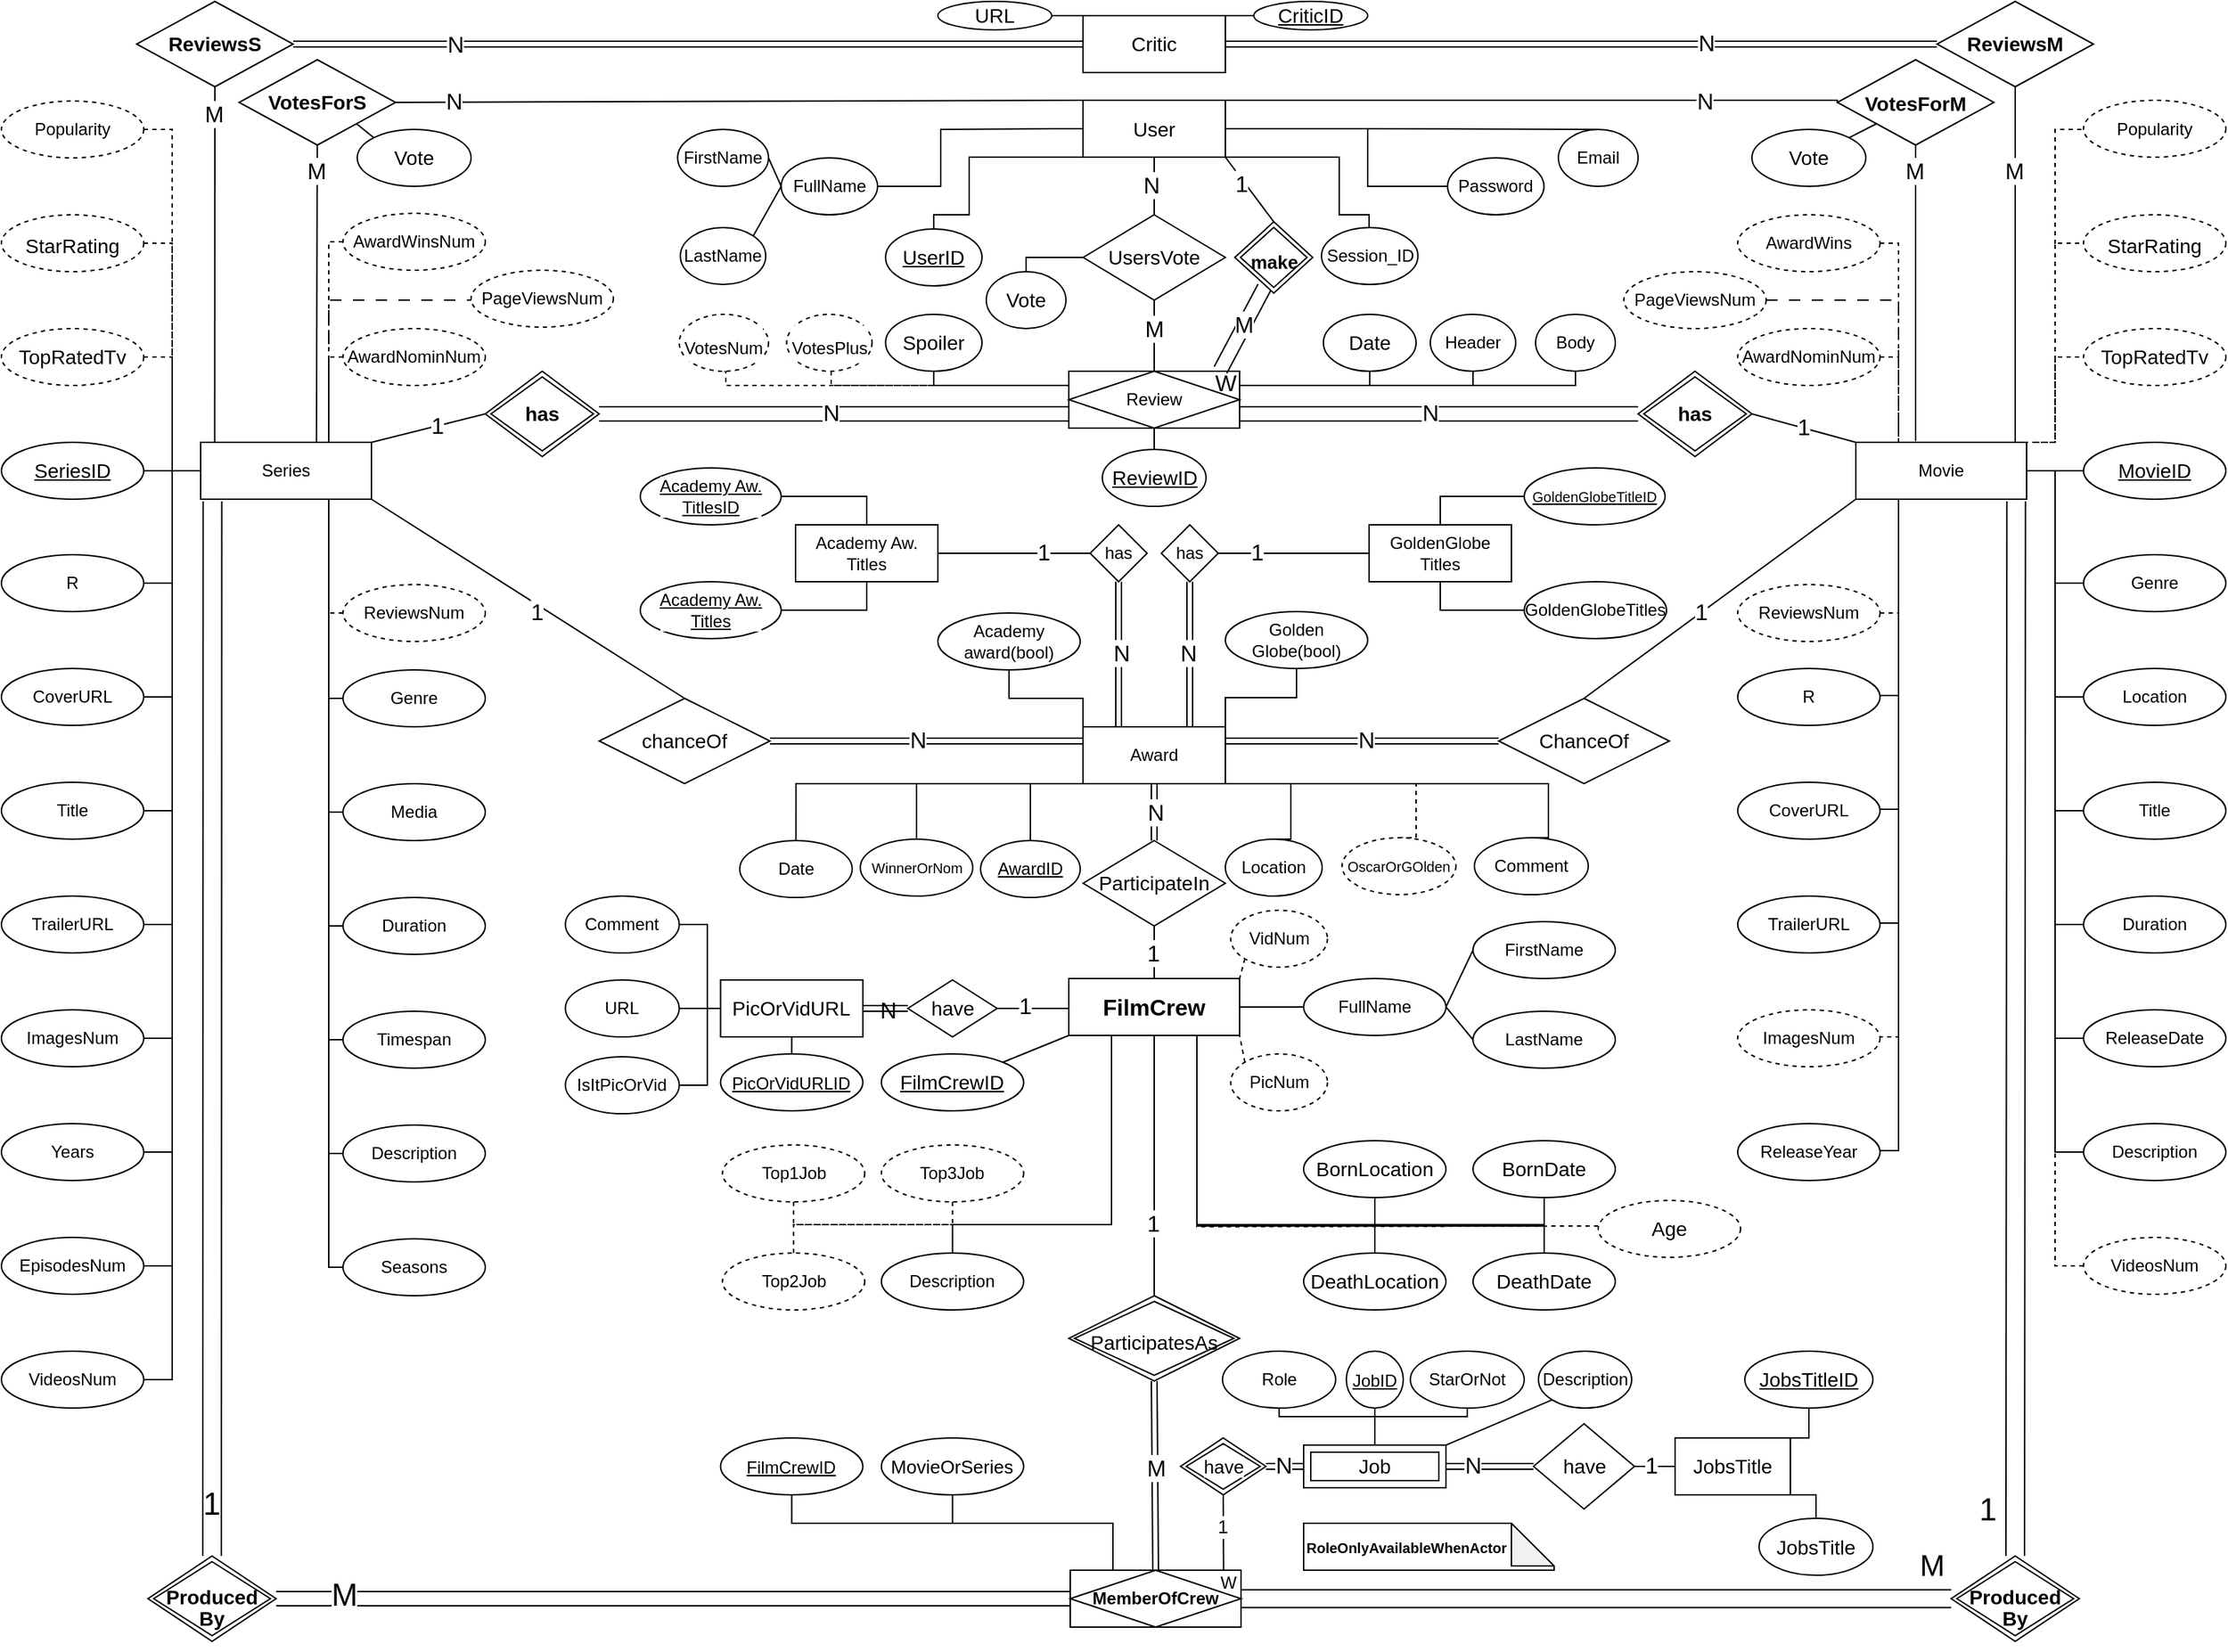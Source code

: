 <mxfile version="20.8.10" type="device"><diagram name="Page-1" id="c9c0H1F89mc2CO9ueEr0"><mxGraphModel dx="1276" dy="654" grid="1" gridSize="10" guides="1" tooltips="1" connect="1" arrows="1" fold="1" page="1" pageScale="1" pageWidth="1654" pageHeight="1169" math="0" shadow="0"><root><mxCell id="0"/><mxCell id="1" parent="0"/><mxCell id="59hTg4i9WxtJLP-nNg0J-20" style="edgeStyle=orthogonalEdgeStyle;rounded=0;orthogonalLoop=1;jettySize=auto;html=1;exitX=1;exitY=0.5;exitDx=0;exitDy=0;entryX=0;entryY=0.5;entryDx=0;entryDy=0;endArrow=none;endFill=0;" parent="1" source="7o3vYwH5cnDtXFb4_Unw-1" target="7o3vYwH5cnDtXFb4_Unw-8" edge="1"><mxGeometry relative="1" as="geometry"/></mxCell><mxCell id="ic1XsGLHBiBLJPpKoA1E-205" style="rounded=0;orthogonalLoop=1;jettySize=auto;html=1;exitX=0;exitY=1;exitDx=0;exitDy=0;entryX=1;entryY=0;entryDx=0;entryDy=0;fontSize=14;endArrow=none;endFill=0;" parent="1" source="7o3vYwH5cnDtXFb4_Unw-1" target="NMomimD1FpmeGMdiOsrc-168" edge="1"><mxGeometry relative="1" as="geometry"/></mxCell><mxCell id="puiFlrzKT8CEFiVwOP3T-6" style="edgeStyle=orthogonalEdgeStyle;rounded=0;orthogonalLoop=1;jettySize=auto;html=1;exitX=0.75;exitY=1;exitDx=0;exitDy=0;entryX=0.5;entryY=0;entryDx=0;entryDy=0;fontSize=12;endArrow=none;endFill=0;" parent="1" source="7o3vYwH5cnDtXFb4_Unw-1" target="NMomimD1FpmeGMdiOsrc-160" edge="1"><mxGeometry relative="1" as="geometry"><Array as="points"><mxPoint x="880" y="870"/><mxPoint x="1005" y="870"/></Array></mxGeometry></mxCell><mxCell id="7o3vYwH5cnDtXFb4_Unw-1" value="&lt;b&gt;&lt;font style=&quot;font-size: 16px;&quot;&gt;FilmCrew&lt;/font&gt;&lt;/b&gt;" style="whiteSpace=wrap;html=1;align=center;rounded=0;" parent="1" vertex="1"><mxGeometry x="790.0" y="697" width="120" height="40" as="geometry"/></mxCell><mxCell id="NMomimD1FpmeGMdiOsrc-99" style="rounded=0;orthogonalLoop=1;jettySize=auto;html=1;exitX=1;exitY=0.5;exitDx=0;exitDy=0;entryX=0;entryY=0.5;entryDx=0;entryDy=0;fontSize=22;endArrow=none;endFill=0;" parent="1" source="7o3vYwH5cnDtXFb4_Unw-8" target="8aqyun7AeXd8vVvR7GN6-64" edge="1"><mxGeometry relative="1" as="geometry"/></mxCell><mxCell id="7o3vYwH5cnDtXFb4_Unw-8" value="FullName" style="ellipse;whiteSpace=wrap;html=1;align=center;rounded=0;" parent="1" vertex="1"><mxGeometry x="955.0" y="697" width="100" height="40" as="geometry"/></mxCell><mxCell id="ic1XsGLHBiBLJPpKoA1E-167" style="edgeStyle=orthogonalEdgeStyle;rounded=0;orthogonalLoop=1;jettySize=auto;html=1;exitX=1;exitY=0.25;exitDx=0;exitDy=0;entryX=0.5;entryY=1;entryDx=0;entryDy=0;fontSize=21;endArrow=none;endFill=0;" parent="1" source="7o3vYwH5cnDtXFb4_Unw-17" target="ic1XsGLHBiBLJPpKoA1E-147" edge="1"><mxGeometry relative="1" as="geometry"><Array as="points"><mxPoint x="1001" y="280"/></Array></mxGeometry></mxCell><mxCell id="ic1XsGLHBiBLJPpKoA1E-170" style="edgeStyle=orthogonalEdgeStyle;rounded=0;orthogonalLoop=1;jettySize=auto;html=1;exitX=0;exitY=0.25;exitDx=0;exitDy=0;entryX=0.5;entryY=1;entryDx=0;entryDy=0;fontSize=21;endArrow=none;endFill=0;" parent="1" source="7o3vYwH5cnDtXFb4_Unw-17" target="ic1XsGLHBiBLJPpKoA1E-151" edge="1"><mxGeometry relative="1" as="geometry"><Array as="points"><mxPoint x="696" y="280"/></Array></mxGeometry></mxCell><mxCell id="ic1XsGLHBiBLJPpKoA1E-176" style="edgeStyle=orthogonalEdgeStyle;rounded=0;orthogonalLoop=1;jettySize=auto;html=1;exitX=0;exitY=0.25;exitDx=0;exitDy=0;entryX=0.5;entryY=1;entryDx=0;entryDy=0;fontSize=12;endArrow=none;endFill=0;dashed=1;" parent="1" source="7o3vYwH5cnDtXFb4_Unw-17" target="ic1XsGLHBiBLJPpKoA1E-173" edge="1"><mxGeometry relative="1" as="geometry"><Array as="points"><mxPoint x="623" y="280"/></Array></mxGeometry></mxCell><mxCell id="VnVdwz_nQ0UYNyJ9cBvI-31" style="edgeStyle=orthogonalEdgeStyle;rounded=0;orthogonalLoop=1;jettySize=auto;html=1;exitX=0.5;exitY=1;exitDx=0;exitDy=0;entryX=0.5;entryY=0;entryDx=0;entryDy=0;fontSize=16;fontColor=default;endArrow=none;endFill=0;" parent="1" source="7o3vYwH5cnDtXFb4_Unw-17" target="VnVdwz_nQ0UYNyJ9cBvI-29" edge="1"><mxGeometry relative="1" as="geometry"/></mxCell><mxCell id="7o3vYwH5cnDtXFb4_Unw-17" value="Review" style="shape=associativeEntity;whiteSpace=wrap;html=1;align=center;fontFamily=Helvetica;fontSize=12;fontColor=default;strokeColor=default;fillColor=default;" parent="1" vertex="1"><mxGeometry x="790" y="270" width="120" height="40" as="geometry"/></mxCell><mxCell id="NMomimD1FpmeGMdiOsrc-2" style="edgeStyle=orthogonalEdgeStyle;rounded=0;orthogonalLoop=1;jettySize=auto;html=1;exitX=1;exitY=0.5;exitDx=0;exitDy=0;entryX=0;entryY=0.5;entryDx=0;entryDy=0;endArrow=none;endFill=0;" parent="1" source="7o3vYwH5cnDtXFb4_Unw-19" target="8aqyun7AeXd8vVvR7GN6-12" edge="1"><mxGeometry relative="1" as="geometry"/></mxCell><mxCell id="ic1XsGLHBiBLJPpKoA1E-92" style="edgeStyle=orthogonalEdgeStyle;rounded=0;orthogonalLoop=1;jettySize=auto;html=1;exitX=0.25;exitY=1;exitDx=0;exitDy=0;entryX=1;entryY=0.5;entryDx=0;entryDy=0;fontSize=21;endArrow=none;endFill=0;" parent="1" source="7o3vYwH5cnDtXFb4_Unw-19" target="8aqyun7AeXd8vVvR7GN6-5" edge="1"><mxGeometry relative="1" as="geometry"><mxPoint x="1373" y="438" as="sourcePoint"/><Array as="points"><mxPoint x="1373" y="498"/><mxPoint x="1360" y="498"/></Array></mxGeometry></mxCell><mxCell id="7o3vYwH5cnDtXFb4_Unw-19" value="Movie" style="whiteSpace=wrap;html=1;align=center;rounded=0;" parent="1" vertex="1"><mxGeometry x="1343" y="320" width="120" height="40" as="geometry"/></mxCell><mxCell id="NMomimD1FpmeGMdiOsrc-6" style="edgeStyle=orthogonalEdgeStyle;rounded=0;orthogonalLoop=1;jettySize=auto;html=1;exitX=0;exitY=0.5;exitDx=0;exitDy=0;entryX=1;entryY=0.5;entryDx=0;entryDy=0;endArrow=none;endFill=0;" parent="1" source="7o3vYwH5cnDtXFb4_Unw-41" target="7o3vYwH5cnDtXFb4_Unw-19" edge="1"><mxGeometry relative="1" as="geometry"/></mxCell><mxCell id="7o3vYwH5cnDtXFb4_Unw-41" value="Title" style="ellipse;whiteSpace=wrap;html=1;align=center;rounded=0;" parent="1" vertex="1"><mxGeometry x="1503" y="559" width="100" height="40" as="geometry"/></mxCell><mxCell id="NMomimD1FpmeGMdiOsrc-4" style="edgeStyle=orthogonalEdgeStyle;rounded=0;orthogonalLoop=1;jettySize=auto;html=1;exitX=0;exitY=0.5;exitDx=0;exitDy=0;entryX=1;entryY=0.5;entryDx=0;entryDy=0;endArrow=none;endFill=0;" parent="1" source="7o3vYwH5cnDtXFb4_Unw-42" target="7o3vYwH5cnDtXFb4_Unw-19" edge="1"><mxGeometry relative="1" as="geometry"/></mxCell><mxCell id="7o3vYwH5cnDtXFb4_Unw-42" value="ReleaseDate" style="ellipse;whiteSpace=wrap;html=1;align=center;rounded=0;" parent="1" vertex="1"><mxGeometry x="1503" y="719" width="100" height="40" as="geometry"/></mxCell><mxCell id="NMomimD1FpmeGMdiOsrc-5" style="edgeStyle=orthogonalEdgeStyle;rounded=0;orthogonalLoop=1;jettySize=auto;html=1;exitX=0;exitY=0.5;exitDx=0;exitDy=0;entryX=1;entryY=0.5;entryDx=0;entryDy=0;endArrow=none;endFill=0;" parent="1" source="7o3vYwH5cnDtXFb4_Unw-43" target="7o3vYwH5cnDtXFb4_Unw-19" edge="1"><mxGeometry relative="1" as="geometry"/></mxCell><mxCell id="7o3vYwH5cnDtXFb4_Unw-43" value="Duration" style="ellipse;whiteSpace=wrap;html=1;align=center;rounded=0;" parent="1" vertex="1"><mxGeometry x="1503" y="639" width="100" height="40" as="geometry"/></mxCell><mxCell id="ic1XsGLHBiBLJPpKoA1E-86" style="edgeStyle=orthogonalEdgeStyle;rounded=0;orthogonalLoop=1;jettySize=auto;html=1;exitX=0.75;exitY=1;exitDx=0;exitDy=0;entryX=0;entryY=0.5;entryDx=0;entryDy=0;fontSize=21;endArrow=none;endFill=0;" parent="1" source="7o3vYwH5cnDtXFb4_Unw-54" target="7o3vYwH5cnDtXFb4_Unw-65" edge="1"><mxGeometry relative="1" as="geometry"><Array as="points"><mxPoint x="270" y="500"/></Array></mxGeometry></mxCell><mxCell id="7o3vYwH5cnDtXFb4_Unw-54" value="Series" style="whiteSpace=wrap;html=1;align=center;rounded=0;" parent="1" vertex="1"><mxGeometry x="180" y="320" width="120" height="40" as="geometry"/></mxCell><mxCell id="jk56XIw5EBE-21qGrqAY-12" style="edgeStyle=orthogonalEdgeStyle;rounded=0;orthogonalLoop=1;jettySize=auto;html=1;exitX=1;exitY=0.5;exitDx=0;exitDy=0;entryX=0;entryY=0.5;entryDx=0;entryDy=0;endArrow=none;endFill=0;dashed=1;" parent="1" source="7o3vYwH5cnDtXFb4_Unw-59" target="7o3vYwH5cnDtXFb4_Unw-54" edge="1"><mxGeometry relative="1" as="geometry"/></mxCell><mxCell id="7o3vYwH5cnDtXFb4_Unw-59" value="Popularity" style="ellipse;whiteSpace=wrap;html=1;align=center;dashed=1;rounded=0;" parent="1" vertex="1"><mxGeometry x="40" y="80" width="100" height="40" as="geometry"/></mxCell><mxCell id="ic1XsGLHBiBLJPpKoA1E-88" style="edgeStyle=orthogonalEdgeStyle;rounded=0;orthogonalLoop=1;jettySize=auto;html=1;exitX=0;exitY=0.5;exitDx=0;exitDy=0;entryX=0.75;entryY=1;entryDx=0;entryDy=0;fontSize=21;endArrow=none;endFill=0;" parent="1" source="7o3vYwH5cnDtXFb4_Unw-61" target="7o3vYwH5cnDtXFb4_Unw-54" edge="1"><mxGeometry relative="1" as="geometry"><Array as="points"><mxPoint x="270" y="660"/></Array></mxGeometry></mxCell><mxCell id="7o3vYwH5cnDtXFb4_Unw-61" value="Duration" style="ellipse;whiteSpace=wrap;html=1;align=center;rounded=0;" parent="1" vertex="1"><mxGeometry x="280" y="640" width="100" height="40" as="geometry"/></mxCell><mxCell id="NMomimD1FpmeGMdiOsrc-27" style="edgeStyle=orthogonalEdgeStyle;rounded=0;orthogonalLoop=1;jettySize=auto;html=1;exitX=1;exitY=0.5;exitDx=0;exitDy=0;entryX=0;entryY=0.5;entryDx=0;entryDy=0;endArrow=none;endFill=0;" parent="1" source="7o3vYwH5cnDtXFb4_Unw-62" target="7o3vYwH5cnDtXFb4_Unw-54" edge="1"><mxGeometry relative="1" as="geometry"/></mxCell><mxCell id="7o3vYwH5cnDtXFb4_Unw-62" value="R" style="ellipse;whiteSpace=wrap;html=1;align=center;rounded=0;" parent="1" vertex="1"><mxGeometry x="40" y="399" width="100" height="40" as="geometry"/></mxCell><mxCell id="7o3vYwH5cnDtXFb4_Unw-63" style="edgeStyle=orthogonalEdgeStyle;rounded=0;orthogonalLoop=1;jettySize=auto;html=1;exitX=0.5;exitY=1;exitDx=0;exitDy=0;entryX=0.25;entryY=1;entryDx=0;entryDy=0;endArrow=none;endFill=0;" parent="1" source="7o3vYwH5cnDtXFb4_Unw-54" target="7o3vYwH5cnDtXFb4_Unw-54" edge="1"><mxGeometry relative="1" as="geometry"/></mxCell><mxCell id="7o3vYwH5cnDtXFb4_Unw-65" value="Genre" style="ellipse;whiteSpace=wrap;html=1;align=center;rounded=0;" parent="1" vertex="1"><mxGeometry x="280" y="480" width="100" height="40" as="geometry"/></mxCell><mxCell id="NMomimD1FpmeGMdiOsrc-104" style="edgeStyle=orthogonalEdgeStyle;rounded=0;orthogonalLoop=1;jettySize=auto;html=1;exitX=1;exitY=0.5;exitDx=0;exitDy=0;entryX=0;entryY=0.5;entryDx=0;entryDy=0;fontSize=22;endArrow=none;endFill=0;" parent="1" source="7o3vYwH5cnDtXFb4_Unw-66" target="7o3vYwH5cnDtXFb4_Unw-54" edge="1"><mxGeometry relative="1" as="geometry"/></mxCell><mxCell id="7o3vYwH5cnDtXFb4_Unw-66" value="Title" style="ellipse;whiteSpace=wrap;html=1;align=center;rounded=0;" parent="1" vertex="1"><mxGeometry x="40" y="559" width="100" height="40" as="geometry"/></mxCell><mxCell id="NMomimD1FpmeGMdiOsrc-7" style="edgeStyle=orthogonalEdgeStyle;rounded=0;orthogonalLoop=1;jettySize=auto;html=1;exitX=0;exitY=0.5;exitDx=0;exitDy=0;entryX=1;entryY=0.5;entryDx=0;entryDy=0;endArrow=none;endFill=0;" parent="1" source="8aqyun7AeXd8vVvR7GN6-1" target="7o3vYwH5cnDtXFb4_Unw-19" edge="1"><mxGeometry relative="1" as="geometry"/></mxCell><mxCell id="8aqyun7AeXd8vVvR7GN6-1" value="Location" style="ellipse;whiteSpace=wrap;html=1;align=center;rounded=0;" parent="1" vertex="1"><mxGeometry x="1503" y="479" width="100" height="40" as="geometry"/></mxCell><mxCell id="NMomimD1FpmeGMdiOsrc-8" style="edgeStyle=orthogonalEdgeStyle;rounded=0;orthogonalLoop=1;jettySize=auto;html=1;exitX=0;exitY=0.5;exitDx=0;exitDy=0;entryX=1;entryY=0.5;entryDx=0;entryDy=0;endArrow=none;endFill=0;" parent="1" source="8aqyun7AeXd8vVvR7GN6-2" target="7o3vYwH5cnDtXFb4_Unw-19" edge="1"><mxGeometry relative="1" as="geometry"/></mxCell><mxCell id="8aqyun7AeXd8vVvR7GN6-2" value="Genre" style="ellipse;whiteSpace=wrap;html=1;align=center;rounded=0;" parent="1" vertex="1"><mxGeometry x="1503" y="399" width="100" height="40" as="geometry"/></mxCell><mxCell id="8aqyun7AeXd8vVvR7GN6-5" value="R" style="ellipse;whiteSpace=wrap;html=1;align=center;rounded=0;" parent="1" vertex="1"><mxGeometry x="1260" y="479" width="100" height="40" as="geometry"/></mxCell><mxCell id="8aqyun7AeXd8vVvR7GN6-9" style="edgeStyle=orthogonalEdgeStyle;rounded=0;orthogonalLoop=1;jettySize=auto;html=1;exitX=0.5;exitY=1;exitDx=0;exitDy=0;" parent="1" source="8aqyun7AeXd8vVvR7GN6-2" target="8aqyun7AeXd8vVvR7GN6-2" edge="1"><mxGeometry relative="1" as="geometry"/></mxCell><mxCell id="ic1XsGLHBiBLJPpKoA1E-96" style="edgeStyle=orthogonalEdgeStyle;rounded=0;orthogonalLoop=1;jettySize=auto;html=1;exitX=1;exitY=0.5;exitDx=0;exitDy=0;entryX=0.25;entryY=1;entryDx=0;entryDy=0;fontSize=21;endArrow=none;endFill=0;" parent="1" source="8aqyun7AeXd8vVvR7GN6-11" target="7o3vYwH5cnDtXFb4_Unw-19" edge="1"><mxGeometry relative="1" as="geometry"><mxPoint x="1373" y="438" as="targetPoint"/><Array as="points"><mxPoint x="1373" y="818"/></Array></mxGeometry></mxCell><mxCell id="8aqyun7AeXd8vVvR7GN6-11" value="ReleaseYear" style="ellipse;whiteSpace=wrap;html=1;align=center;rounded=0;" parent="1" vertex="1"><mxGeometry x="1260" y="799" width="100" height="40" as="geometry"/></mxCell><mxCell id="8aqyun7AeXd8vVvR7GN6-12" value="Description" style="ellipse;whiteSpace=wrap;html=1;align=center;rounded=0;" parent="1" vertex="1"><mxGeometry x="1503" y="799" width="100" height="40" as="geometry"/></mxCell><mxCell id="ic1XsGLHBiBLJPpKoA1E-94" style="edgeStyle=orthogonalEdgeStyle;rounded=0;orthogonalLoop=1;jettySize=auto;html=1;exitX=1;exitY=0.5;exitDx=0;exitDy=0;entryX=0.25;entryY=1;entryDx=0;entryDy=0;fontSize=21;endArrow=none;endFill=0;" parent="1" source="8aqyun7AeXd8vVvR7GN6-14" target="7o3vYwH5cnDtXFb4_Unw-19" edge="1"><mxGeometry relative="1" as="geometry"><mxPoint x="1373" y="438" as="targetPoint"/><Array as="points"><mxPoint x="1373" y="658"/></Array></mxGeometry></mxCell><mxCell id="8aqyun7AeXd8vVvR7GN6-14" value="TrailerURL" style="ellipse;whiteSpace=wrap;html=1;align=center;rounded=0;" parent="1" vertex="1"><mxGeometry x="1260" y="639" width="100" height="40" as="geometry"/></mxCell><mxCell id="ic1XsGLHBiBLJPpKoA1E-93" style="edgeStyle=orthogonalEdgeStyle;rounded=0;orthogonalLoop=1;jettySize=auto;html=1;exitX=1;exitY=0.5;exitDx=0;exitDy=0;entryX=0.25;entryY=1;entryDx=0;entryDy=0;fontSize=21;endArrow=none;endFill=0;" parent="1" source="8aqyun7AeXd8vVvR7GN6-16" target="7o3vYwH5cnDtXFb4_Unw-19" edge="1"><mxGeometry relative="1" as="geometry"><mxPoint x="1373" y="438" as="targetPoint"/><Array as="points"><mxPoint x="1373" y="578"/></Array></mxGeometry></mxCell><mxCell id="8aqyun7AeXd8vVvR7GN6-16" value="CoverURL" style="ellipse;whiteSpace=wrap;html=1;align=center;rounded=0;" parent="1" vertex="1"><mxGeometry x="1260" y="559" width="100" height="40" as="geometry"/></mxCell><mxCell id="ic1XsGLHBiBLJPpKoA1E-95" style="edgeStyle=orthogonalEdgeStyle;rounded=0;orthogonalLoop=1;jettySize=auto;html=1;exitX=1;exitY=0.5;exitDx=0;exitDy=0;entryX=0.25;entryY=1;entryDx=0;entryDy=0;fontSize=21;endArrow=none;endFill=0;dashed=1;" parent="1" source="8aqyun7AeXd8vVvR7GN6-30" target="7o3vYwH5cnDtXFb4_Unw-19" edge="1"><mxGeometry relative="1" as="geometry"><mxPoint x="1373" y="438" as="targetPoint"/><Array as="points"><mxPoint x="1373" y="738"/></Array></mxGeometry></mxCell><mxCell id="8aqyun7AeXd8vVvR7GN6-30" value="ImagesNum" style="ellipse;whiteSpace=wrap;html=1;align=center;rounded=0;dashed=1;" parent="1" vertex="1"><mxGeometry x="1260" y="719" width="100" height="40" as="geometry"/></mxCell><mxCell id="NMomimD1FpmeGMdiOsrc-117" style="edgeStyle=orthogonalEdgeStyle;rounded=0;orthogonalLoop=1;jettySize=auto;html=1;exitX=0;exitY=0.5;exitDx=0;exitDy=0;entryX=1;entryY=0.5;entryDx=0;entryDy=0;fontSize=14;endArrow=none;endFill=0;dashed=1;" parent="1" source="8aqyun7AeXd8vVvR7GN6-31" target="7o3vYwH5cnDtXFb4_Unw-19" edge="1"><mxGeometry relative="1" as="geometry"/></mxCell><mxCell id="8aqyun7AeXd8vVvR7GN6-31" value="VideosNum" style="ellipse;whiteSpace=wrap;html=1;align=center;rounded=0;dashed=1;" parent="1" vertex="1"><mxGeometry x="1503" y="879" width="100" height="40" as="geometry"/></mxCell><mxCell id="NMomimD1FpmeGMdiOsrc-34" style="edgeStyle=orthogonalEdgeStyle;rounded=0;orthogonalLoop=1;jettySize=auto;html=1;exitX=1;exitY=0.5;exitDx=0;exitDy=0;entryX=0;entryY=0.5;entryDx=0;entryDy=0;endArrow=none;endFill=0;" parent="1" source="8aqyun7AeXd8vVvR7GN6-40" target="7o3vYwH5cnDtXFb4_Unw-54" edge="1"><mxGeometry relative="1" as="geometry"/></mxCell><mxCell id="8aqyun7AeXd8vVvR7GN6-40" value="EpisodesNum" style="ellipse;whiteSpace=wrap;html=1;align=center;rounded=0;" parent="1" vertex="1"><mxGeometry x="40" y="879" width="100" height="40" as="geometry"/></mxCell><mxCell id="ic1XsGLHBiBLJPpKoA1E-87" style="edgeStyle=orthogonalEdgeStyle;rounded=0;orthogonalLoop=1;jettySize=auto;html=1;exitX=0;exitY=0.5;exitDx=0;exitDy=0;entryX=0.75;entryY=1;entryDx=0;entryDy=0;fontSize=21;endArrow=none;endFill=0;" parent="1" source="8aqyun7AeXd8vVvR7GN6-41" target="7o3vYwH5cnDtXFb4_Unw-54" edge="1"><mxGeometry relative="1" as="geometry"><Array as="points"><mxPoint x="270" y="580"/></Array></mxGeometry></mxCell><mxCell id="8aqyun7AeXd8vVvR7GN6-41" value="Media" style="ellipse;whiteSpace=wrap;html=1;align=center;rounded=0;" parent="1" vertex="1"><mxGeometry x="280" y="560" width="100" height="40" as="geometry"/></mxCell><mxCell id="ic1XsGLHBiBLJPpKoA1E-89" style="edgeStyle=orthogonalEdgeStyle;rounded=0;orthogonalLoop=1;jettySize=auto;html=1;exitX=0;exitY=0.5;exitDx=0;exitDy=0;entryX=0.75;entryY=1;entryDx=0;entryDy=0;fontSize=21;endArrow=none;endFill=0;" parent="1" source="8aqyun7AeXd8vVvR7GN6-42" target="7o3vYwH5cnDtXFb4_Unw-54" edge="1"><mxGeometry relative="1" as="geometry"><Array as="points"><mxPoint x="270" y="740"/></Array></mxGeometry></mxCell><mxCell id="8aqyun7AeXd8vVvR7GN6-42" value="Timespan" style="ellipse;whiteSpace=wrap;html=1;align=center;rounded=0;" parent="1" vertex="1"><mxGeometry x="280" y="720" width="100" height="40" as="geometry"/></mxCell><mxCell id="ic1XsGLHBiBLJPpKoA1E-90" style="edgeStyle=orthogonalEdgeStyle;rounded=0;orthogonalLoop=1;jettySize=auto;html=1;exitX=0;exitY=0.5;exitDx=0;exitDy=0;entryX=0.75;entryY=1;entryDx=0;entryDy=0;fontSize=21;endArrow=none;endFill=0;" parent="1" source="8aqyun7AeXd8vVvR7GN6-56" target="7o3vYwH5cnDtXFb4_Unw-54" edge="1"><mxGeometry relative="1" as="geometry"><Array as="points"><mxPoint x="270" y="820"/></Array></mxGeometry></mxCell><mxCell id="8aqyun7AeXd8vVvR7GN6-56" value="Description" style="ellipse;whiteSpace=wrap;html=1;align=center;rounded=0;" parent="1" vertex="1"><mxGeometry x="280" y="800" width="100" height="40" as="geometry"/></mxCell><mxCell id="NMomimD1FpmeGMdiOsrc-30" style="edgeStyle=orthogonalEdgeStyle;rounded=0;orthogonalLoop=1;jettySize=auto;html=1;exitX=1;exitY=0.5;exitDx=0;exitDy=0;entryX=0;entryY=0.5;entryDx=0;entryDy=0;endArrow=none;endFill=0;" parent="1" source="8aqyun7AeXd8vVvR7GN6-57" target="7o3vYwH5cnDtXFb4_Unw-54" edge="1"><mxGeometry relative="1" as="geometry"/></mxCell><mxCell id="8aqyun7AeXd8vVvR7GN6-57" value="TrailerURL" style="ellipse;whiteSpace=wrap;html=1;align=center;rounded=0;" parent="1" vertex="1"><mxGeometry x="40" y="639" width="100" height="40" as="geometry"/></mxCell><mxCell id="NMomimD1FpmeGMdiOsrc-118" style="edgeStyle=orthogonalEdgeStyle;rounded=0;orthogonalLoop=1;jettySize=auto;html=1;exitX=1;exitY=0.5;exitDx=0;exitDy=0;entryX=0;entryY=0.5;entryDx=0;entryDy=0;fontSize=14;endArrow=none;endFill=0;" parent="1" source="8aqyun7AeXd8vVvR7GN6-58" target="7o3vYwH5cnDtXFb4_Unw-54" edge="1"><mxGeometry relative="1" as="geometry"/></mxCell><mxCell id="8aqyun7AeXd8vVvR7GN6-58" value="VideosNum" style="ellipse;whiteSpace=wrap;html=1;align=center;rounded=0;" parent="1" vertex="1"><mxGeometry x="40" y="959" width="100" height="40" as="geometry"/></mxCell><mxCell id="NMomimD1FpmeGMdiOsrc-28" style="edgeStyle=orthogonalEdgeStyle;rounded=0;orthogonalLoop=1;jettySize=auto;html=1;exitX=1;exitY=0.5;exitDx=0;exitDy=0;entryX=0;entryY=0.5;entryDx=0;entryDy=0;endArrow=none;endFill=0;" parent="1" source="8aqyun7AeXd8vVvR7GN6-59" target="7o3vYwH5cnDtXFb4_Unw-54" edge="1"><mxGeometry relative="1" as="geometry"/></mxCell><mxCell id="8aqyun7AeXd8vVvR7GN6-59" value="CoverURL" style="ellipse;whiteSpace=wrap;html=1;align=center;rounded=0;" parent="1" vertex="1"><mxGeometry x="40" y="479" width="100" height="40" as="geometry"/></mxCell><mxCell id="NMomimD1FpmeGMdiOsrc-31" style="edgeStyle=orthogonalEdgeStyle;rounded=0;orthogonalLoop=1;jettySize=auto;html=1;exitX=1;exitY=0.5;exitDx=0;exitDy=0;entryX=0;entryY=0.5;entryDx=0;entryDy=0;endArrow=none;endFill=0;" parent="1" source="8aqyun7AeXd8vVvR7GN6-60" target="7o3vYwH5cnDtXFb4_Unw-54" edge="1"><mxGeometry relative="1" as="geometry"/></mxCell><mxCell id="8aqyun7AeXd8vVvR7GN6-60" value="ImagesNum" style="ellipse;whiteSpace=wrap;html=1;align=center;rounded=0;" parent="1" vertex="1"><mxGeometry x="40" y="719" width="100" height="40" as="geometry"/></mxCell><mxCell id="NMomimD1FpmeGMdiOsrc-33" style="edgeStyle=orthogonalEdgeStyle;rounded=0;orthogonalLoop=1;jettySize=auto;html=1;exitX=1;exitY=0.5;exitDx=0;exitDy=0;entryX=0;entryY=0.5;entryDx=0;entryDy=0;endArrow=none;endFill=0;" parent="1" source="8aqyun7AeXd8vVvR7GN6-61" target="7o3vYwH5cnDtXFb4_Unw-54" edge="1"><mxGeometry relative="1" as="geometry"/></mxCell><mxCell id="8aqyun7AeXd8vVvR7GN6-61" value="Years" style="ellipse;whiteSpace=wrap;html=1;align=center;rounded=0;" parent="1" vertex="1"><mxGeometry x="40" y="799" width="100" height="40" as="geometry"/></mxCell><mxCell id="ic1XsGLHBiBLJPpKoA1E-91" style="edgeStyle=orthogonalEdgeStyle;rounded=0;orthogonalLoop=1;jettySize=auto;html=1;exitX=0;exitY=0.5;exitDx=0;exitDy=0;entryX=0.75;entryY=1;entryDx=0;entryDy=0;fontSize=21;endArrow=none;endFill=0;" parent="1" source="8aqyun7AeXd8vVvR7GN6-62" target="7o3vYwH5cnDtXFb4_Unw-54" edge="1"><mxGeometry relative="1" as="geometry"><Array as="points"><mxPoint x="270" y="900"/></Array></mxGeometry></mxCell><mxCell id="8aqyun7AeXd8vVvR7GN6-62" value="Seasons" style="ellipse;whiteSpace=wrap;html=1;align=center;rounded=0;" parent="1" vertex="1"><mxGeometry x="280" y="880" width="100" height="40" as="geometry"/></mxCell><mxCell id="59hTg4i9WxtJLP-nNg0J-8" style="edgeStyle=none;rounded=0;orthogonalLoop=1;jettySize=auto;html=1;exitX=0;exitY=0.5;exitDx=0;exitDy=0;entryX=1;entryY=0.5;entryDx=0;entryDy=0;endArrow=none;endFill=0;" parent="1" source="8aqyun7AeXd8vVvR7GN6-63" target="7o3vYwH5cnDtXFb4_Unw-8" edge="1"><mxGeometry relative="1" as="geometry"/></mxCell><mxCell id="8aqyun7AeXd8vVvR7GN6-63" value="LastName" style="ellipse;whiteSpace=wrap;html=1;align=center;rounded=0;" parent="1" vertex="1"><mxGeometry x="1074" y="720" width="100" height="40" as="geometry"/></mxCell><mxCell id="8aqyun7AeXd8vVvR7GN6-64" value="FirstName" style="ellipse;whiteSpace=wrap;html=1;align=center;rounded=0;" parent="1" vertex="1"><mxGeometry x="1074" y="657" width="100" height="40" as="geometry"/></mxCell><mxCell id="NMomimD1FpmeGMdiOsrc-55" value="" style="shape=link;html=1;rounded=0;fontSize=22;endArrow=none;endFill=0;exitX=0.5;exitY=0;exitDx=0;exitDy=0;entryX=0.939;entryY=1.037;entryDx=0;entryDy=0;width=13.077;entryPerimeter=0;" parent="1" source="59hTg4i9WxtJLP-nNg0J-52" target="7o3vYwH5cnDtXFb4_Unw-19" edge="1"><mxGeometry relative="1" as="geometry"><mxPoint x="1403.0" y="710" as="sourcePoint"/><mxPoint x="1433" y="410" as="targetPoint"/></mxGeometry></mxCell><mxCell id="NMomimD1FpmeGMdiOsrc-56" value="1" style="resizable=0;html=1;align=right;verticalAlign=bottom;fontSize=22;rounded=0;" parent="NMomimD1FpmeGMdiOsrc-55" connectable="0" vertex="1"><mxGeometry x="1" relative="1" as="geometry"><mxPoint x="-13" y="724" as="offset"/></mxGeometry></mxCell><mxCell id="NMomimD1FpmeGMdiOsrc-60" value="" style="shape=link;html=1;rounded=0;fontSize=22;endArrow=none;endFill=0;exitX=0.5;exitY=0;exitDx=0;exitDy=0;entryX=0.069;entryY=1.037;entryDx=0;entryDy=0;width=13.077;entryPerimeter=0;" parent="1" source="puiFlrzKT8CEFiVwOP3T-1" target="7o3vYwH5cnDtXFb4_Unw-54" edge="1"><mxGeometry relative="1" as="geometry"><mxPoint x="189" y="1103" as="sourcePoint"/><mxPoint x="260" y="400" as="targetPoint"/></mxGeometry></mxCell><mxCell id="NMomimD1FpmeGMdiOsrc-61" value="1" style="resizable=0;html=1;align=right;verticalAlign=bottom;fontSize=22;rounded=0;labelBackgroundColor=default;" parent="NMomimD1FpmeGMdiOsrc-60" connectable="0" vertex="1"><mxGeometry x="1" relative="1" as="geometry"><mxPoint x="6" y="720" as="offset"/></mxGeometry></mxCell><mxCell id="6eaYVuAnAri0T7J8yDLd-7" style="edgeStyle=none;rounded=0;orthogonalLoop=1;jettySize=auto;html=1;exitX=1;exitY=1;exitDx=0;exitDy=0;entryX=0;entryY=0;entryDx=0;entryDy=0;endArrow=none;endFill=0;" parent="1" source="NMomimD1FpmeGMdiOsrc-109" target="NMomimD1FpmeGMdiOsrc-135" edge="1"><mxGeometry relative="1" as="geometry"/></mxCell><mxCell id="NMomimD1FpmeGMdiOsrc-109" value="&lt;b&gt;VotesForS&lt;/b&gt;" style="shape=rhombus;perimeter=rhombusPerimeter;whiteSpace=wrap;html=1;align=center;fontFamily=Helvetica;fontSize=14;fontColor=default;strokeColor=default;fillColor=default;" parent="1" vertex="1"><mxGeometry x="207" y="51" width="110" height="60" as="geometry"/></mxCell><mxCell id="6eaYVuAnAri0T7J8yDLd-6" style="rounded=0;orthogonalLoop=1;jettySize=auto;html=1;exitX=0;exitY=1;exitDx=0;exitDy=0;entryX=1;entryY=0;entryDx=0;entryDy=0;endArrow=none;endFill=0;" parent="1" source="NMomimD1FpmeGMdiOsrc-110" target="NMomimD1FpmeGMdiOsrc-137" edge="1"><mxGeometry relative="1" as="geometry"/></mxCell><mxCell id="NMomimD1FpmeGMdiOsrc-110" value="&lt;p style=&quot;line-height: 100%;&quot;&gt;&lt;b&gt;VotesForM&lt;/b&gt;&lt;/p&gt;" style="shape=rhombus;perimeter=rhombusPerimeter;whiteSpace=wrap;html=1;align=center;fontFamily=Helvetica;fontSize=14;fontColor=default;strokeColor=default;fillColor=default;" parent="1" vertex="1"><mxGeometry x="1330" y="51" width="110" height="60" as="geometry"/></mxCell><mxCell id="6eaYVuAnAri0T7J8yDLd-9" style="edgeStyle=orthogonalEdgeStyle;rounded=0;orthogonalLoop=1;jettySize=auto;html=1;exitX=0;exitY=0.5;exitDx=0;exitDy=0;endArrow=none;endFill=0;entryX=1;entryY=0.5;entryDx=0;entryDy=0;" parent="1" source="NMomimD1FpmeGMdiOsrc-111" target="NMomimD1FpmeGMdiOsrc-145" edge="1"><mxGeometry relative="1" as="geometry"><mxPoint x="770" y="113.154" as="targetPoint"/><Array as="points"><mxPoint x="780" y="100"/><mxPoint x="700" y="100"/><mxPoint x="700" y="149"/></Array></mxGeometry></mxCell><mxCell id="6eaYVuAnAri0T7J8yDLd-12" style="edgeStyle=orthogonalEdgeStyle;rounded=0;orthogonalLoop=1;jettySize=auto;html=1;exitX=0;exitY=1;exitDx=0;exitDy=0;entryX=0.5;entryY=0;entryDx=0;entryDy=0;endArrow=none;endFill=0;" parent="1" source="NMomimD1FpmeGMdiOsrc-111" target="NMomimD1FpmeGMdiOsrc-140" edge="1"><mxGeometry relative="1" as="geometry"><Array as="points"><mxPoint x="720" y="120"/><mxPoint x="720" y="160"/><mxPoint x="695" y="160"/></Array></mxGeometry></mxCell><mxCell id="6eaYVuAnAri0T7J8yDLd-17" style="edgeStyle=orthogonalEdgeStyle;rounded=0;orthogonalLoop=1;jettySize=auto;html=1;exitX=1;exitY=1;exitDx=0;exitDy=0;entryX=0.5;entryY=0;entryDx=0;entryDy=0;endArrow=none;endFill=0;" parent="1" source="NMomimD1FpmeGMdiOsrc-111" target="KhHhmspxeSsIz6SWaP1c-6" edge="1"><mxGeometry relative="1" as="geometry"><Array as="points"><mxPoint x="980" y="120"/><mxPoint x="980" y="160"/><mxPoint x="1001" y="160"/><mxPoint x="1001" y="169"/></Array></mxGeometry></mxCell><mxCell id="6eaYVuAnAri0T7J8yDLd-18" style="edgeStyle=orthogonalEdgeStyle;rounded=0;orthogonalLoop=1;jettySize=auto;html=1;exitX=1;exitY=0.5;exitDx=0;exitDy=0;entryX=0;entryY=0.5;entryDx=0;entryDy=0;endArrow=none;endFill=0;" parent="1" source="NMomimD1FpmeGMdiOsrc-111" target="KhHhmspxeSsIz6SWaP1c-8" edge="1"><mxGeometry relative="1" as="geometry"><Array as="points"><mxPoint x="1000" y="100"/><mxPoint x="1000" y="140"/><mxPoint x="1056" y="140"/></Array></mxGeometry></mxCell><mxCell id="6eaYVuAnAri0T7J8yDLd-19" style="edgeStyle=orthogonalEdgeStyle;rounded=0;orthogonalLoop=1;jettySize=auto;html=1;exitX=1;exitY=0.5;exitDx=0;exitDy=0;entryX=0.5;entryY=0;entryDx=0;entryDy=0;endArrow=none;endFill=0;" parent="1" source="NMomimD1FpmeGMdiOsrc-111" target="KhHhmspxeSsIz6SWaP1c-3" edge="1"><mxGeometry relative="1" as="geometry"><Array as="points"><mxPoint x="1000" y="100"/><mxPoint x="1090" y="100"/></Array></mxGeometry></mxCell><mxCell id="NMomimD1FpmeGMdiOsrc-111" value="User" style="whiteSpace=wrap;html=1;align=center;fontSize=14;rounded=0;" parent="1" vertex="1"><mxGeometry x="800" y="79.5" width="100" height="40" as="geometry"/></mxCell><mxCell id="NMomimD1FpmeGMdiOsrc-122" value="" style="endArrow=none;html=1;rounded=0;fontFamily=Helvetica;fontSize=14;fontColor=default;align=center;strokeColor=default;edgeStyle=orthogonalEdgeStyle;exitX=1;exitY=0;exitDx=0;exitDy=0;entryX=0;entryY=0.5;entryDx=0;entryDy=0;" parent="1" source="NMomimD1FpmeGMdiOsrc-111" target="NMomimD1FpmeGMdiOsrc-110" edge="1"><mxGeometry relative="1" as="geometry"><mxPoint x="1269.908" y="40.571" as="sourcePoint"/><mxPoint x="1300" y="50" as="targetPoint"/><Array as="points"><mxPoint x="900" y="80"/></Array></mxGeometry></mxCell><mxCell id="NMomimD1FpmeGMdiOsrc-123" value="N" style="resizable=0;html=1;align=right;verticalAlign=bottom;fontSize=16;rounded=0;labelBackgroundColor=default;" parent="NMomimD1FpmeGMdiOsrc-122" connectable="0" vertex="1"><mxGeometry x="1" relative="1" as="geometry"><mxPoint x="-87" y="10" as="offset"/></mxGeometry></mxCell><mxCell id="NMomimD1FpmeGMdiOsrc-124" value="" style="endArrow=none;html=1;rounded=0;fontFamily=Helvetica;fontSize=14;fontColor=default;align=center;strokeColor=default;entryX=0.678;entryY=0.001;entryDx=0;entryDy=0;entryPerimeter=0;" parent="1" source="NMomimD1FpmeGMdiOsrc-109" target="7o3vYwH5cnDtXFb4_Unw-54" edge="1"><mxGeometry relative="1" as="geometry"><mxPoint x="310" y="100" as="sourcePoint"/><mxPoint x="240" y="201" as="targetPoint"/></mxGeometry></mxCell><mxCell id="NMomimD1FpmeGMdiOsrc-125" value="M" style="resizable=0;html=1;align=left;verticalAlign=bottom;fontSize=16;rounded=0;labelBackgroundColor=default;" parent="NMomimD1FpmeGMdiOsrc-124" connectable="0" vertex="1"><mxGeometry x="-1" relative="1" as="geometry"><mxPoint x="-9" y="30" as="offset"/></mxGeometry></mxCell><mxCell id="6eaYVuAnAri0T7J8yDLd-4" style="edgeStyle=orthogonalEdgeStyle;rounded=0;orthogonalLoop=1;jettySize=auto;html=1;exitX=1;exitY=0.5;exitDx=0;exitDy=0;dashed=1;endArrow=none;endFill=0;entryX=0;entryY=0.5;entryDx=0;entryDy=0;" parent="1" source="NMomimD1FpmeGMdiOsrc-131" target="7o3vYwH5cnDtXFb4_Unw-54" edge="1"><mxGeometry relative="1" as="geometry"><mxPoint x="230" y="219.345" as="targetPoint"/><Array as="points"><mxPoint x="160" y="180"/><mxPoint x="160" y="340"/></Array></mxGeometry></mxCell><mxCell id="NMomimD1FpmeGMdiOsrc-131" value="&lt;font style=&quot;font-size: 14px;&quot;&gt;StarRating&lt;/font&gt;" style="ellipse;whiteSpace=wrap;html=1;align=center;dashed=1;fontSize=22;rounded=0;" parent="1" vertex="1"><mxGeometry x="40" y="160" width="100" height="40" as="geometry"/></mxCell><mxCell id="6eaYVuAnAri0T7J8yDLd-5" style="edgeStyle=orthogonalEdgeStyle;rounded=0;orthogonalLoop=1;jettySize=auto;html=1;exitX=0;exitY=0.5;exitDx=0;exitDy=0;entryX=1;entryY=0;entryDx=0;entryDy=0;dashed=1;endArrow=none;endFill=0;" parent="1" edge="1"><mxGeometry relative="1" as="geometry"><mxPoint x="1506" y="180" as="sourcePoint"/><mxPoint x="1466" y="320" as="targetPoint"/><Array as="points"><mxPoint x="1483" y="180"/><mxPoint x="1483" y="320"/></Array></mxGeometry></mxCell><mxCell id="NMomimD1FpmeGMdiOsrc-133" value="&lt;font style=&quot;font-size: 14px;&quot;&gt;StarRating&lt;/font&gt;" style="ellipse;whiteSpace=wrap;html=1;align=center;dashed=1;fontSize=22;rounded=0;" parent="1" vertex="1"><mxGeometry x="1503" y="160" width="100" height="40" as="geometry"/></mxCell><mxCell id="NMomimD1FpmeGMdiOsrc-135" value="Vote" style="ellipse;whiteSpace=wrap;html=1;align=center;fontSize=14;rounded=0;" parent="1" vertex="1"><mxGeometry x="290" y="100" width="80" height="40" as="geometry"/></mxCell><mxCell id="NMomimD1FpmeGMdiOsrc-137" value="Vote" style="ellipse;whiteSpace=wrap;html=1;align=center;fontSize=14;rounded=0;" parent="1" vertex="1"><mxGeometry x="1270" y="100" width="80" height="40" as="geometry"/></mxCell><mxCell id="NMomimD1FpmeGMdiOsrc-140" value="UserID" style="ellipse;whiteSpace=wrap;html=1;align=center;fontStyle=4;fontSize=14;rounded=0;" parent="1" vertex="1"><mxGeometry x="661.25" y="170" width="67.75" height="40" as="geometry"/></mxCell><mxCell id="6eaYVuAnAri0T7J8yDLd-10" style="edgeStyle=none;rounded=0;orthogonalLoop=1;jettySize=auto;html=1;exitX=0;exitY=0.5;exitDx=0;exitDy=0;entryX=1;entryY=0;entryDx=0;entryDy=0;endArrow=none;endFill=0;" parent="1" source="NMomimD1FpmeGMdiOsrc-145" target="NMomimD1FpmeGMdiOsrc-146" edge="1"><mxGeometry relative="1" as="geometry"/></mxCell><mxCell id="6eaYVuAnAri0T7J8yDLd-11" style="edgeStyle=none;rounded=0;orthogonalLoop=1;jettySize=auto;html=1;exitX=0;exitY=0.5;exitDx=0;exitDy=0;entryX=1;entryY=0.5;entryDx=0;entryDy=0;endArrow=none;endFill=0;" parent="1" source="NMomimD1FpmeGMdiOsrc-145" target="NMomimD1FpmeGMdiOsrc-147" edge="1"><mxGeometry relative="1" as="geometry"/></mxCell><mxCell id="NMomimD1FpmeGMdiOsrc-145" value="FullName" style="ellipse;whiteSpace=wrap;html=1;align=center;rounded=0;" parent="1" vertex="1"><mxGeometry x="587.88" y="120" width="67.75" height="40" as="geometry"/></mxCell><mxCell id="NMomimD1FpmeGMdiOsrc-146" value="LastName" style="ellipse;whiteSpace=wrap;html=1;align=center;rounded=0;" parent="1" vertex="1"><mxGeometry x="517.06" y="169" width="60" height="40" as="geometry"/></mxCell><mxCell id="NMomimD1FpmeGMdiOsrc-147" value="FirstName" style="ellipse;whiteSpace=wrap;html=1;align=center;rounded=0;" parent="1" vertex="1"><mxGeometry x="515.13" y="100" width="63.87" height="40" as="geometry"/></mxCell><mxCell id="6eaYVuAnAri0T7J8yDLd-32" style="edgeStyle=orthogonalEdgeStyle;rounded=0;orthogonalLoop=1;jettySize=auto;html=1;exitX=0;exitY=0.5;exitDx=0;exitDy=0;fontSize=16;endArrow=none;endFill=0;dashed=1;" parent="1" edge="1"><mxGeometry relative="1" as="geometry"><mxPoint x="1483" y="182.0" as="targetPoint"/><mxPoint x="1506.0" y="101.5" as="sourcePoint"/><Array as="points"><mxPoint x="1506" y="100"/><mxPoint x="1483" y="100"/></Array></mxGeometry></mxCell><mxCell id="NMomimD1FpmeGMdiOsrc-152" value="Popularity" style="ellipse;whiteSpace=wrap;html=1;align=center;dashed=1;rounded=0;" parent="1" vertex="1"><mxGeometry x="1503" y="79.5" width="100" height="40" as="geometry"/></mxCell><mxCell id="puiFlrzKT8CEFiVwOP3T-8" style="edgeStyle=orthogonalEdgeStyle;rounded=0;orthogonalLoop=1;jettySize=auto;html=1;exitX=0.5;exitY=1;exitDx=0;exitDy=0;entryX=0.75;entryY=1;entryDx=0;entryDy=0;fontSize=12;endArrow=none;endFill=0;" parent="1" source="NMomimD1FpmeGMdiOsrc-157" target="7o3vYwH5cnDtXFb4_Unw-1" edge="1"><mxGeometry relative="1" as="geometry"/></mxCell><mxCell id="NMomimD1FpmeGMdiOsrc-157" value="BornDate" style="ellipse;whiteSpace=wrap;html=1;align=center;fontSize=14;rounded=0;" parent="1" vertex="1"><mxGeometry x="1074" y="811" width="100" height="40" as="geometry"/></mxCell><mxCell id="NMomimD1FpmeGMdiOsrc-160" value="DeathLocation" style="ellipse;whiteSpace=wrap;html=1;align=center;fontSize=14;rounded=0;" parent="1" vertex="1"><mxGeometry x="955.0" y="890" width="100" height="40" as="geometry"/></mxCell><mxCell id="puiFlrzKT8CEFiVwOP3T-7" style="edgeStyle=orthogonalEdgeStyle;rounded=0;orthogonalLoop=1;jettySize=auto;html=1;exitX=0.5;exitY=1;exitDx=0;exitDy=0;entryX=0.75;entryY=1;entryDx=0;entryDy=0;fontSize=12;endArrow=none;endFill=0;" parent="1" source="NMomimD1FpmeGMdiOsrc-161" target="7o3vYwH5cnDtXFb4_Unw-1" edge="1"><mxGeometry relative="1" as="geometry"/></mxCell><mxCell id="NMomimD1FpmeGMdiOsrc-161" value="BornLocation" style="ellipse;whiteSpace=wrap;html=1;align=center;fontSize=14;rounded=0;" parent="1" vertex="1"><mxGeometry x="955.0" y="811" width="100" height="40" as="geometry"/></mxCell><mxCell id="puiFlrzKT8CEFiVwOP3T-9" style="edgeStyle=orthogonalEdgeStyle;rounded=0;orthogonalLoop=1;jettySize=auto;html=1;exitX=0.5;exitY=0;exitDx=0;exitDy=0;entryX=0.75;entryY=1;entryDx=0;entryDy=0;fontSize=12;endArrow=none;endFill=0;" parent="1" source="NMomimD1FpmeGMdiOsrc-164" target="7o3vYwH5cnDtXFb4_Unw-1" edge="1"><mxGeometry relative="1" as="geometry"><Array as="points"><mxPoint x="1124" y="870"/><mxPoint x="880" y="870"/></Array></mxGeometry></mxCell><mxCell id="NMomimD1FpmeGMdiOsrc-164" value="DeathDate" style="ellipse;whiteSpace=wrap;html=1;align=center;fontSize=14;rounded=0;" parent="1" vertex="1"><mxGeometry x="1074" y="890" width="100" height="40" as="geometry"/></mxCell><mxCell id="puiFlrzKT8CEFiVwOP3T-11" style="edgeStyle=orthogonalEdgeStyle;rounded=0;orthogonalLoop=1;jettySize=auto;html=1;exitX=0;exitY=0.5;exitDx=0;exitDy=0;entryX=0.75;entryY=1;entryDx=0;entryDy=0;dashed=1;fontSize=12;endArrow=none;endFill=0;" parent="1" target="7o3vYwH5cnDtXFb4_Unw-1" edge="1"><mxGeometry relative="1" as="geometry"><mxPoint x="1162" y="871" as="sourcePoint"/><mxPoint x="880" y="735" as="targetPoint"/></mxGeometry></mxCell><mxCell id="NMomimD1FpmeGMdiOsrc-166" value="Age" style="ellipse;whiteSpace=wrap;html=1;align=center;dashed=1;fontSize=14;rounded=0;" parent="1" vertex="1"><mxGeometry x="1162" y="853" width="100" height="40" as="geometry"/></mxCell><mxCell id="NMomimD1FpmeGMdiOsrc-168" value="FilmCrewID" style="ellipse;whiteSpace=wrap;html=1;align=center;fontStyle=4;fontSize=14;rounded=0;" parent="1" vertex="1"><mxGeometry x="658.29" y="750" width="100" height="40" as="geometry"/></mxCell><mxCell id="puiFlrzKT8CEFiVwOP3T-14" style="edgeStyle=orthogonalEdgeStyle;rounded=0;orthogonalLoop=1;jettySize=auto;html=1;exitX=0.5;exitY=0;exitDx=0;exitDy=0;entryX=0.25;entryY=1;entryDx=0;entryDy=0;fontSize=12;endArrow=none;endFill=0;" parent="1" source="jk56XIw5EBE-21qGrqAY-1" target="7o3vYwH5cnDtXFb4_Unw-1" edge="1"><mxGeometry relative="1" as="geometry"><Array as="points"><mxPoint x="708" y="870"/><mxPoint x="820" y="870"/></Array></mxGeometry></mxCell><mxCell id="jk56XIw5EBE-21qGrqAY-1" value="Description" style="ellipse;whiteSpace=wrap;html=1;align=center;rounded=0;" parent="1" vertex="1"><mxGeometry x="658.29" y="890" width="100" height="40" as="geometry"/></mxCell><mxCell id="59hTg4i9WxtJLP-nNg0J-22" value="&lt;b style=&quot;&quot;&gt;&lt;font style=&quot;font-size: 12px;&quot;&gt;MemberOfCrew&lt;/font&gt;&lt;/b&gt;" style="shape=associativeEntity;whiteSpace=wrap;html=1;align=center;fontFamily=Helvetica;fontSize=12;fontColor=default;strokeColor=default;fillColor=default;rounded=0;shadow=0;" parent="1" vertex="1"><mxGeometry x="791" y="1113" width="120" height="40" as="geometry"/></mxCell><mxCell id="59hTg4i9WxtJLP-nNg0J-33" value="" style="shape=link;html=1;rounded=0;endArrow=none;endFill=0;exitX=0;exitY=0.5;exitDx=0;exitDy=0;entryX=1;entryY=0.5;entryDx=0;entryDy=0;width=12.381;" parent="1" source="59hTg4i9WxtJLP-nNg0J-52" target="59hTg4i9WxtJLP-nNg0J-22" edge="1"><mxGeometry relative="1" as="geometry"><mxPoint x="1343.0" y="1133" as="sourcePoint"/><mxPoint x="1120" y="1132.66" as="targetPoint"/><Array as="points"><mxPoint x="930" y="1133"/></Array></mxGeometry></mxCell><mxCell id="59hTg4i9WxtJLP-nNg0J-34" value="&lt;span style=&quot;font-size: 21px;&quot;&gt;M&lt;/span&gt;" style="resizable=0;html=1;align=left;verticalAlign=bottom;" parent="59hTg4i9WxtJLP-nNg0J-33" connectable="0" vertex="1"><mxGeometry x="-1" relative="1" as="geometry"><mxPoint x="-24" y="-10" as="offset"/></mxGeometry></mxCell><mxCell id="59hTg4i9WxtJLP-nNg0J-36" value="" style="shape=link;html=1;rounded=0;endArrow=none;endFill=0;exitX=1;exitY=0.5;exitDx=0;exitDy=0;entryX=0;entryY=0.5;entryDx=0;entryDy=0;width=10;" parent="1" source="puiFlrzKT8CEFiVwOP3T-1" target="59hTg4i9WxtJLP-nNg0J-22" edge="1"><mxGeometry relative="1" as="geometry"><mxPoint x="229" y="1133" as="sourcePoint"/><mxPoint x="650" y="1093" as="targetPoint"/><Array as="points"><mxPoint x="560" y="1133"/></Array></mxGeometry></mxCell><mxCell id="59hTg4i9WxtJLP-nNg0J-37" value="M" style="resizable=0;html=1;align=left;verticalAlign=bottom;fontSize=22;labelBackgroundColor=default;" parent="59hTg4i9WxtJLP-nNg0J-36" connectable="0" vertex="1"><mxGeometry x="-1" relative="1" as="geometry"><mxPoint x="37" y="12" as="offset"/></mxGeometry></mxCell><mxCell id="59hTg4i9WxtJLP-nNg0J-52" value="&lt;p style=&quot;line-height: 90%;&quot;&gt;&lt;/p&gt;&lt;div style=&quot;line-height: 100%;&quot;&gt;&lt;b style=&quot;background-color: initial;&quot;&gt;&lt;br&gt;Produced&lt;/b&gt;&lt;/div&gt;&lt;font style=&quot;font-size: 14px;&quot;&gt;&lt;span style=&quot;font-size: 14px;&quot;&gt;&lt;b&gt;By&lt;/b&gt;&lt;/span&gt;&lt;/font&gt;&lt;p&gt;&lt;/p&gt;" style="shape=rhombus;double=1;perimeter=rhombusPerimeter;whiteSpace=wrap;html=1;align=center;fontFamily=Helvetica;fontSize=14;fontColor=default;strokeColor=default;fillColor=default;fillStyle=auto;" parent="1" vertex="1"><mxGeometry x="1410" y="1103" width="90" height="60" as="geometry"/></mxCell><mxCell id="puiFlrzKT8CEFiVwOP3T-2" style="edgeStyle=orthogonalEdgeStyle;rounded=0;orthogonalLoop=1;jettySize=auto;html=1;exitX=1;exitY=0;exitDx=0;exitDy=0;entryX=0.5;entryY=1;entryDx=0;entryDy=0;fontSize=12;endArrow=none;endFill=0;" parent="1" source="59hTg4i9WxtJLP-nNg0J-53" target="59hTg4i9WxtJLP-nNg0J-54" edge="1"><mxGeometry relative="1" as="geometry"/></mxCell><mxCell id="puiFlrzKT8CEFiVwOP3T-5" style="edgeStyle=orthogonalEdgeStyle;rounded=0;orthogonalLoop=1;jettySize=auto;html=1;exitX=1;exitY=1;exitDx=0;exitDy=0;fontSize=12;endArrow=none;endFill=0;entryX=0.5;entryY=0;entryDx=0;entryDy=0;" parent="1" source="59hTg4i9WxtJLP-nNg0J-53" target="59hTg4i9WxtJLP-nNg0J-55" edge="1"><mxGeometry relative="1" as="geometry"><mxPoint x="1330" y="1059.833" as="targetPoint"/></mxGeometry></mxCell><mxCell id="59hTg4i9WxtJLP-nNg0J-53" value="JobsTitle" style="whiteSpace=wrap;html=1;align=center;fontSize=14;" parent="1" vertex="1"><mxGeometry x="1216" y="1020" width="81" height="40" as="geometry"/></mxCell><mxCell id="59hTg4i9WxtJLP-nNg0J-54" value="JobsTitleID" style="ellipse;whiteSpace=wrap;html=1;align=center;fontStyle=4;fontSize=14;" parent="1" vertex="1"><mxGeometry x="1265" y="959" width="90" height="40" as="geometry"/></mxCell><mxCell id="59hTg4i9WxtJLP-nNg0J-55" value="JobsTitle" style="ellipse;whiteSpace=wrap;html=1;align=center;fontSize=14;" parent="1" vertex="1"><mxGeometry x="1275" y="1076.5" width="80" height="40" as="geometry"/></mxCell><mxCell id="59hTg4i9WxtJLP-nNg0J-58" value="have" style="shape=rhombus;perimeter=rhombusPerimeter;whiteSpace=wrap;html=1;align=center;fontSize=14;" parent="1" vertex="1"><mxGeometry x="1116.5" y="1010" width="71" height="60" as="geometry"/></mxCell><mxCell id="xN0LtOnhOd4wuew9kPdN-3" style="edgeStyle=orthogonalEdgeStyle;rounded=0;orthogonalLoop=1;jettySize=auto;html=1;exitX=0.5;exitY=1;exitDx=0;exitDy=0;entryX=0.25;entryY=0;entryDx=0;entryDy=0;endArrow=none;endFill=0;" parent="1" source="59hTg4i9WxtJLP-nNg0J-68" target="59hTg4i9WxtJLP-nNg0J-22" edge="1"><mxGeometry relative="1" as="geometry"><Array as="points"><mxPoint x="595" y="1080"/><mxPoint x="821" y="1080"/></Array></mxGeometry></mxCell><mxCell id="59hTg4i9WxtJLP-nNg0J-68" value="&lt;font style=&quot;font-size: 12px;&quot;&gt;FilmCrewID&lt;/font&gt;" style="ellipse;whiteSpace=wrap;html=1;align=center;fontStyle=4;fontSize=14;" parent="1" vertex="1"><mxGeometry x="545.29" y="1020" width="100" height="40" as="geometry"/></mxCell><mxCell id="59hTg4i9WxtJLP-nNg0J-75" style="edgeStyle=orthogonalEdgeStyle;rounded=0;orthogonalLoop=1;jettySize=auto;html=1;exitX=1;exitY=0.5;exitDx=0;exitDy=0;entryX=0;entryY=0.5;entryDx=0;entryDy=0;fontSize=14;endArrow=none;endFill=0;" parent="1" source="59hTg4i9WxtJLP-nNg0J-74" target="7o3vYwH5cnDtXFb4_Unw-54" edge="1"><mxGeometry relative="1" as="geometry"/></mxCell><mxCell id="59hTg4i9WxtJLP-nNg0J-74" value="SeriesID" style="ellipse;whiteSpace=wrap;html=1;align=center;fontStyle=4;fontSize=14;rounded=0;" parent="1" vertex="1"><mxGeometry x="40" y="320" width="100" height="40" as="geometry"/></mxCell><mxCell id="ic1XsGLHBiBLJPpKoA1E-1" style="edgeStyle=orthogonalEdgeStyle;rounded=0;orthogonalLoop=1;jettySize=auto;html=1;exitX=1;exitY=0.5;exitDx=0;exitDy=0;entryX=0.25;entryY=0;entryDx=0;entryDy=0;dashed=1;endArrow=none;endFill=0;" parent="1" source="7LzYlAiYox3O7CajHCze-19" target="7o3vYwH5cnDtXFb4_Unw-19" edge="1"><mxGeometry relative="1" as="geometry"><Array as="points"><mxPoint x="1373" y="180"/></Array></mxGeometry></mxCell><mxCell id="7LzYlAiYox3O7CajHCze-19" value="AwardWins" style="ellipse;whiteSpace=wrap;html=1;align=center;dashed=1;" parent="1" vertex="1"><mxGeometry x="1260" y="160" width="100" height="40" as="geometry"/></mxCell><mxCell id="7LzYlAiYox3O7CajHCze-21" style="edgeStyle=orthogonalEdgeStyle;rounded=0;orthogonalLoop=1;jettySize=auto;html=1;exitX=0;exitY=0.5;exitDx=0;exitDy=0;entryX=0.75;entryY=0;entryDx=0;entryDy=0;dashed=1;endArrow=none;endFill=0;" parent="1" source="7LzYlAiYox3O7CajHCze-20" target="7o3vYwH5cnDtXFb4_Unw-54" edge="1"><mxGeometry relative="1" as="geometry"><Array as="points"><mxPoint x="270" y="179"/></Array></mxGeometry></mxCell><mxCell id="7LzYlAiYox3O7CajHCze-20" value="AwardWinsNum" style="ellipse;whiteSpace=wrap;html=1;align=center;dashed=1;" parent="1" vertex="1"><mxGeometry x="280" y="159" width="100" height="40" as="geometry"/></mxCell><mxCell id="ic1XsGLHBiBLJPpKoA1E-59" style="edgeStyle=orthogonalEdgeStyle;rounded=0;orthogonalLoop=1;jettySize=auto;html=1;entryX=0.5;entryY=0;entryDx=0;entryDy=0;fontSize=14;endArrow=none;endFill=0;exitX=0;exitY=0.75;exitDx=0;exitDy=0;" parent="1" source="ic1XsGLHBiBLJPpKoA1E-3" target="ic1XsGLHBiBLJPpKoA1E-4" edge="1"><mxGeometry relative="1" as="geometry"><mxPoint x="790" y="570" as="sourcePoint"/><Array as="points"><mxPoint x="800" y="560"/><mxPoint x="763" y="560"/></Array></mxGeometry></mxCell><mxCell id="ic1XsGLHBiBLJPpKoA1E-60" style="edgeStyle=orthogonalEdgeStyle;rounded=0;orthogonalLoop=1;jettySize=auto;html=1;entryX=0.5;entryY=0;entryDx=0;entryDy=0;fontSize=14;endArrow=none;endFill=0;exitX=0;exitY=0.75;exitDx=0;exitDy=0;" parent="1" source="ic1XsGLHBiBLJPpKoA1E-3" target="ic1XsGLHBiBLJPpKoA1E-8" edge="1"><mxGeometry relative="1" as="geometry"><mxPoint x="760" y="530" as="sourcePoint"/><Array as="points"><mxPoint x="800" y="560"/><mxPoint x="598" y="560"/></Array></mxGeometry></mxCell><mxCell id="ic1XsGLHBiBLJPpKoA1E-61" style="edgeStyle=orthogonalEdgeStyle;rounded=0;orthogonalLoop=1;jettySize=auto;html=1;entryX=0.5;entryY=0;entryDx=0;entryDy=0;fontSize=14;endArrow=none;endFill=0;exitX=1;exitY=0.75;exitDx=0;exitDy=0;" parent="1" source="ic1XsGLHBiBLJPpKoA1E-3" target="ic1XsGLHBiBLJPpKoA1E-31" edge="1"><mxGeometry relative="1" as="geometry"><mxPoint x="980" y="530" as="sourcePoint"/><Array as="points"><mxPoint x="900" y="560"/><mxPoint x="946" y="560"/></Array></mxGeometry></mxCell><mxCell id="ic1XsGLHBiBLJPpKoA1E-62" style="edgeStyle=orthogonalEdgeStyle;rounded=0;orthogonalLoop=1;jettySize=auto;html=1;entryX=0.5;entryY=0;entryDx=0;entryDy=0;fontSize=14;endArrow=none;endFill=0;exitX=1;exitY=0.75;exitDx=0;exitDy=0;" parent="1" source="ic1XsGLHBiBLJPpKoA1E-3" target="ic1XsGLHBiBLJPpKoA1E-5" edge="1"><mxGeometry relative="1" as="geometry"><mxPoint x="930" y="530" as="sourcePoint"/><Array as="points"><mxPoint x="900" y="560"/><mxPoint x="1127" y="560"/></Array></mxGeometry></mxCell><mxCell id="sa_86HW9bSHmPmkgzG64-12" style="edgeStyle=orthogonalEdgeStyle;rounded=0;orthogonalLoop=1;jettySize=auto;html=1;exitX=0;exitY=0;exitDx=0;exitDy=0;entryX=0.5;entryY=1;entryDx=0;entryDy=0;endArrow=none;endFill=0;" parent="1" source="ic1XsGLHBiBLJPpKoA1E-3" target="sa_86HW9bSHmPmkgzG64-1" edge="1"><mxGeometry relative="1" as="geometry"/></mxCell><mxCell id="ic1XsGLHBiBLJPpKoA1E-3" value="Award" style="whiteSpace=wrap;html=1;align=center;fontFamily=Helvetica;fontSize=12;fontColor=default;strokeColor=default;fillColor=default;" parent="1" vertex="1"><mxGeometry x="800" y="520" width="100" height="40" as="geometry"/></mxCell><mxCell id="ic1XsGLHBiBLJPpKoA1E-4" value="AwardID" style="ellipse;whiteSpace=wrap;html=1;align=center;fontStyle=4;" parent="1" vertex="1"><mxGeometry x="728" y="600" width="70" height="40" as="geometry"/></mxCell><mxCell id="ic1XsGLHBiBLJPpKoA1E-5" value="Comment" style="ellipse;whiteSpace=wrap;html=1;align=center;" parent="1" vertex="1"><mxGeometry x="1075" y="598" width="80" height="40" as="geometry"/></mxCell><mxCell id="ic1XsGLHBiBLJPpKoA1E-63" style="edgeStyle=orthogonalEdgeStyle;rounded=0;orthogonalLoop=1;jettySize=auto;html=1;exitX=0.5;exitY=0;exitDx=0;exitDy=0;fontSize=14;endArrow=none;endFill=0;entryX=0;entryY=0.75;entryDx=0;entryDy=0;" parent="1" source="ic1XsGLHBiBLJPpKoA1E-7" target="ic1XsGLHBiBLJPpKoA1E-3" edge="1"><mxGeometry relative="1" as="geometry"><mxPoint x="780" y="560" as="targetPoint"/><Array as="points"><mxPoint x="683" y="560"/><mxPoint x="800" y="560"/></Array></mxGeometry></mxCell><mxCell id="ic1XsGLHBiBLJPpKoA1E-7" value="&lt;font style=&quot;font-size: 10px;&quot;&gt;WinnerOrNom&lt;/font&gt;" style="ellipse;whiteSpace=wrap;html=1;align=center;" parent="1" vertex="1"><mxGeometry x="643.5" y="599" width="79" height="40" as="geometry"/></mxCell><mxCell id="ic1XsGLHBiBLJPpKoA1E-8" value="Date" style="ellipse;whiteSpace=wrap;html=1;align=center;" parent="1" vertex="1"><mxGeometry x="558.79" y="600" width="79" height="40" as="geometry"/></mxCell><mxCell id="ic1XsGLHBiBLJPpKoA1E-64" style="edgeStyle=orthogonalEdgeStyle;rounded=0;orthogonalLoop=1;jettySize=auto;html=1;exitX=0.5;exitY=0;exitDx=0;exitDy=0;fontSize=14;endArrow=none;endFill=0;dashed=1;entryX=1;entryY=0.75;entryDx=0;entryDy=0;" parent="1" source="ic1XsGLHBiBLJPpKoA1E-14" target="ic1XsGLHBiBLJPpKoA1E-3" edge="1"><mxGeometry relative="1" as="geometry"><mxPoint x="920" y="560" as="targetPoint"/><Array as="points"><mxPoint x="1034" y="560"/><mxPoint x="900" y="560"/></Array></mxGeometry></mxCell><mxCell id="ic1XsGLHBiBLJPpKoA1E-14" value="OscarOrGOlden" style="ellipse;whiteSpace=wrap;html=1;align=center;dashed=1;fontSize=10;" parent="1" vertex="1"><mxGeometry x="982" y="598" width="80" height="40" as="geometry"/></mxCell><mxCell id="ic1XsGLHBiBLJPpKoA1E-31" value="Location" style="ellipse;whiteSpace=wrap;html=1;align=center;" parent="1" vertex="1"><mxGeometry x="900" y="599" width="68" height="40" as="geometry"/></mxCell><mxCell id="ic1XsGLHBiBLJPpKoA1E-39" value="ParticipateIn" style="shape=rhombus;perimeter=rhombusPerimeter;whiteSpace=wrap;html=1;align=center;fontSize=14;" parent="1" vertex="1"><mxGeometry x="800" y="600" width="100" height="60" as="geometry"/></mxCell><mxCell id="ic1XsGLHBiBLJPpKoA1E-40" value="" style="endArrow=none;html=1;rounded=0;fontSize=14;entryX=0.5;entryY=0;entryDx=0;entryDy=0;exitX=0.5;exitY=1;exitDx=0;exitDy=0;" parent="1" source="ic1XsGLHBiBLJPpKoA1E-39" target="7o3vYwH5cnDtXFb4_Unw-1" edge="1"><mxGeometry relative="1" as="geometry"><mxPoint x="770" y="610" as="sourcePoint"/><mxPoint x="980" y="600" as="targetPoint"/></mxGeometry></mxCell><mxCell id="ic1XsGLHBiBLJPpKoA1E-41" value="1" style="resizable=0;html=1;align=right;verticalAlign=bottom;fontSize=16;labelBackgroundColor=default;" parent="ic1XsGLHBiBLJPpKoA1E-40" connectable="0" vertex="1"><mxGeometry x="1" relative="1" as="geometry"><mxPoint x="4" y="-7" as="offset"/></mxGeometry></mxCell><mxCell id="ic1XsGLHBiBLJPpKoA1E-44" value="" style="shape=link;html=1;rounded=0;fontSize=26;endArrow=none;endFill=0;exitX=0.5;exitY=0;exitDx=0;exitDy=0;entryX=0.5;entryY=1;entryDx=0;entryDy=0;" parent="1" source="ic1XsGLHBiBLJPpKoA1E-39" target="ic1XsGLHBiBLJPpKoA1E-3" edge="1"><mxGeometry relative="1" as="geometry"><mxPoint x="920" y="590" as="sourcePoint"/><mxPoint x="1080" y="590" as="targetPoint"/></mxGeometry></mxCell><mxCell id="ic1XsGLHBiBLJPpKoA1E-45" value="N" style="resizable=0;html=1;align=right;verticalAlign=bottom;fontSize=16;labelBackgroundColor=default;" parent="ic1XsGLHBiBLJPpKoA1E-44" connectable="0" vertex="1"><mxGeometry x="1" relative="1" as="geometry"><mxPoint x="7" y="31" as="offset"/></mxGeometry></mxCell><mxCell id="ic1XsGLHBiBLJPpKoA1E-97" value="&lt;span style=&quot;font-size: 14px;&quot;&gt;ParticipatesAs&lt;/span&gt;" style="shape=rhombus;double=1;perimeter=rhombusPerimeter;whiteSpace=wrap;html=1;align=center;fontFamily=Helvetica;fontSize=21;fontColor=default;strokeColor=default;fillColor=default;" parent="1" vertex="1"><mxGeometry x="790" y="920" width="120" height="60" as="geometry"/></mxCell><mxCell id="ic1XsGLHBiBLJPpKoA1E-98" value="ChanceOf" style="shape=rhombus;perimeter=rhombusPerimeter;whiteSpace=wrap;html=1;align=center;labelBackgroundColor=default;fontSize=14;" parent="1" vertex="1"><mxGeometry x="1092" y="500" width="120" height="60" as="geometry"/></mxCell><mxCell id="ic1XsGLHBiBLJPpKoA1E-99" value="chanceOf" style="shape=rhombus;perimeter=rhombusPerimeter;whiteSpace=wrap;html=1;align=center;labelBackgroundColor=default;fontSize=14;" parent="1" vertex="1"><mxGeometry x="460" y="500" width="120" height="60" as="geometry"/></mxCell><mxCell id="ic1XsGLHBiBLJPpKoA1E-102" value="" style="endArrow=none;html=1;rounded=0;fontSize=21;entryX=0.5;entryY=0;entryDx=0;entryDy=0;exitX=1;exitY=1;exitDx=0;exitDy=0;" parent="1" source="7o3vYwH5cnDtXFb4_Unw-54" target="ic1XsGLHBiBLJPpKoA1E-99" edge="1"><mxGeometry relative="1" as="geometry"><mxPoint x="400" y="440" as="sourcePoint"/><mxPoint x="560" y="440" as="targetPoint"/></mxGeometry></mxCell><mxCell id="ic1XsGLHBiBLJPpKoA1E-103" value="1" style="resizable=0;html=1;align=right;verticalAlign=bottom;labelBackgroundColor=default;fontSize=16;" parent="ic1XsGLHBiBLJPpKoA1E-102" connectable="0" vertex="1"><mxGeometry x="1" relative="1" as="geometry"><mxPoint x="-99" y="-50" as="offset"/></mxGeometry></mxCell><mxCell id="ic1XsGLHBiBLJPpKoA1E-104" value="" style="shape=link;html=1;rounded=0;fontSize=21;endArrow=none;endFill=0;entryX=1;entryY=0.5;entryDx=0;entryDy=0;exitX=0;exitY=0.25;exitDx=0;exitDy=0;" parent="1" source="ic1XsGLHBiBLJPpKoA1E-3" target="ic1XsGLHBiBLJPpKoA1E-99" edge="1"><mxGeometry relative="1" as="geometry"><mxPoint x="518.29" y="460" as="sourcePoint"/><mxPoint x="678.29" y="460" as="targetPoint"/></mxGeometry></mxCell><mxCell id="ic1XsGLHBiBLJPpKoA1E-105" value="N" style="resizable=0;html=1;align=right;verticalAlign=bottom;labelBackgroundColor=default;fontSize=16;" parent="ic1XsGLHBiBLJPpKoA1E-104" connectable="0" vertex="1"><mxGeometry x="1" relative="1" as="geometry"><mxPoint x="110" y="10" as="offset"/></mxGeometry></mxCell><mxCell id="ic1XsGLHBiBLJPpKoA1E-106" value="" style="shape=link;html=1;rounded=0;fontSize=21;endArrow=none;endFill=0;entryX=0;entryY=0.5;entryDx=0;entryDy=0;exitX=1;exitY=0.25;exitDx=0;exitDy=0;" parent="1" source="ic1XsGLHBiBLJPpKoA1E-3" target="ic1XsGLHBiBLJPpKoA1E-98" edge="1"><mxGeometry relative="1" as="geometry"><mxPoint x="1300" y="430.0" as="sourcePoint"/><mxPoint x="1080" y="430.0" as="targetPoint"/></mxGeometry></mxCell><mxCell id="ic1XsGLHBiBLJPpKoA1E-107" value="N" style="resizable=0;html=1;align=right;verticalAlign=bottom;labelBackgroundColor=default;fontSize=16;" parent="ic1XsGLHBiBLJPpKoA1E-106" connectable="0" vertex="1"><mxGeometry x="1" relative="1" as="geometry"><mxPoint x="-87" y="10" as="offset"/></mxGeometry></mxCell><mxCell id="ic1XsGLHBiBLJPpKoA1E-108" value="" style="endArrow=none;html=1;rounded=0;fontSize=21;entryX=0.5;entryY=0;entryDx=0;entryDy=0;exitX=0;exitY=1;exitDx=0;exitDy=0;" parent="1" source="7o3vYwH5cnDtXFb4_Unw-19" target="ic1XsGLHBiBLJPpKoA1E-98" edge="1"><mxGeometry relative="1" as="geometry"><mxPoint x="1077" y="285" as="sourcePoint"/><mxPoint x="1267" y="440.0" as="targetPoint"/></mxGeometry></mxCell><mxCell id="ic1XsGLHBiBLJPpKoA1E-109" value="1" style="resizable=0;html=1;align=right;verticalAlign=bottom;labelBackgroundColor=default;fontSize=16;" parent="ic1XsGLHBiBLJPpKoA1E-108" connectable="0" vertex="1"><mxGeometry x="1" relative="1" as="geometry"><mxPoint x="88" y="-50" as="offset"/></mxGeometry></mxCell><mxCell id="ic1XsGLHBiBLJPpKoA1E-192" style="edgeStyle=orthogonalEdgeStyle;rounded=0;orthogonalLoop=1;jettySize=auto;html=1;exitX=0;exitY=0.5;exitDx=0;exitDy=0;entryX=0.75;entryY=1;entryDx=0;entryDy=0;dashed=1;fontSize=22;endArrow=none;endFill=0;" parent="1" source="ic1XsGLHBiBLJPpKoA1E-116" target="7o3vYwH5cnDtXFb4_Unw-54" edge="1"><mxGeometry relative="1" as="geometry"><Array as="points"><mxPoint x="270" y="440"/></Array></mxGeometry></mxCell><mxCell id="ic1XsGLHBiBLJPpKoA1E-116" value="ReviewsNum" style="ellipse;whiteSpace=wrap;html=1;align=center;dashed=1;rounded=0;" parent="1" vertex="1"><mxGeometry x="280" y="420" width="100" height="40" as="geometry"/></mxCell><mxCell id="ic1XsGLHBiBLJPpKoA1E-193" style="edgeStyle=orthogonalEdgeStyle;rounded=0;orthogonalLoop=1;jettySize=auto;html=1;exitX=1;exitY=0.5;exitDx=0;exitDy=0;entryX=0.25;entryY=1;entryDx=0;entryDy=0;dashed=1;fontSize=22;endArrow=none;endFill=0;" parent="1" source="ic1XsGLHBiBLJPpKoA1E-118" target="7o3vYwH5cnDtXFb4_Unw-19" edge="1"><mxGeometry relative="1" as="geometry"><Array as="points"><mxPoint x="1373" y="440"/></Array></mxGeometry></mxCell><mxCell id="ic1XsGLHBiBLJPpKoA1E-118" value="ReviewsNum" style="ellipse;whiteSpace=wrap;html=1;align=center;dashed=1;rounded=0;" parent="1" vertex="1"><mxGeometry x="1260" y="420" width="100" height="40" as="geometry"/></mxCell><mxCell id="ic1XsGLHBiBLJPpKoA1E-121" style="edgeStyle=orthogonalEdgeStyle;rounded=0;orthogonalLoop=1;jettySize=auto;html=1;exitX=0;exitY=0.5;exitDx=0;exitDy=0;entryX=0.75;entryY=0;entryDx=0;entryDy=0;dashed=1;dashPattern=8 8;fontSize=21;endArrow=none;endFill=0;" parent="1" source="ic1XsGLHBiBLJPpKoA1E-120" target="7o3vYwH5cnDtXFb4_Unw-54" edge="1"><mxGeometry relative="1" as="geometry"><Array as="points"><mxPoint x="380" y="220"/><mxPoint x="270" y="220"/></Array></mxGeometry></mxCell><mxCell id="ic1XsGLHBiBLJPpKoA1E-120" value="PageViewsNum" style="ellipse;whiteSpace=wrap;html=1;align=center;dashed=1;" parent="1" vertex="1"><mxGeometry x="370" y="199" width="100" height="40" as="geometry"/></mxCell><mxCell id="ic1XsGLHBiBLJPpKoA1E-123" style="edgeStyle=orthogonalEdgeStyle;rounded=0;orthogonalLoop=1;jettySize=auto;html=1;exitX=1;exitY=0.5;exitDx=0;exitDy=0;entryX=0.25;entryY=0;entryDx=0;entryDy=0;dashed=1;dashPattern=8 8;fontSize=21;endArrow=none;endFill=0;" parent="1" source="ic1XsGLHBiBLJPpKoA1E-122" target="7o3vYwH5cnDtXFb4_Unw-19" edge="1"><mxGeometry relative="1" as="geometry"><Array as="points"><mxPoint x="1373" y="220"/></Array></mxGeometry></mxCell><mxCell id="ic1XsGLHBiBLJPpKoA1E-122" value="PageViewsNum" style="ellipse;whiteSpace=wrap;html=1;align=center;dashed=1;" parent="1" vertex="1"><mxGeometry x="1180" y="200" width="100" height="40" as="geometry"/></mxCell><mxCell id="6eaYVuAnAri0T7J8yDLd-33" style="edgeStyle=orthogonalEdgeStyle;rounded=0;orthogonalLoop=1;jettySize=auto;html=1;exitX=1;exitY=0;exitDx=0;exitDy=0;entryX=0;entryY=0.5;entryDx=0;entryDy=0;fontSize=16;endArrow=none;endFill=0;" parent="1" source="ic1XsGLHBiBLJPpKoA1E-127" target="ic1XsGLHBiBLJPpKoA1E-128" edge="1"><mxGeometry relative="1" as="geometry"/></mxCell><mxCell id="6eaYVuAnAri0T7J8yDLd-35" style="edgeStyle=orthogonalEdgeStyle;rounded=0;orthogonalLoop=1;jettySize=auto;html=1;exitX=0;exitY=0;exitDx=0;exitDy=0;entryX=1;entryY=0.5;entryDx=0;entryDy=0;fontSize=16;endArrow=none;endFill=0;" parent="1" source="ic1XsGLHBiBLJPpKoA1E-127" target="6eaYVuAnAri0T7J8yDLd-34" edge="1"><mxGeometry relative="1" as="geometry"><Array as="points"><mxPoint x="790" y="20"/><mxPoint x="790" y="20"/></Array></mxGeometry></mxCell><mxCell id="ic1XsGLHBiBLJPpKoA1E-127" value="Critic" style="whiteSpace=wrap;html=1;align=center;fontSize=14;rounded=0;" parent="1" vertex="1"><mxGeometry x="800" y="20" width="100" height="40" as="geometry"/></mxCell><mxCell id="ic1XsGLHBiBLJPpKoA1E-128" value="CriticID" style="ellipse;whiteSpace=wrap;html=1;align=center;fontStyle=4;fontSize=14;rounded=0;" parent="1" vertex="1"><mxGeometry x="920" y="10" width="80" height="20" as="geometry"/></mxCell><mxCell id="ic1XsGLHBiBLJPpKoA1E-138" value="" style="endArrow=none;html=1;rounded=0;fontSize=21;entryX=0.5;entryY=0;entryDx=0;entryDy=0;exitX=1;exitY=1;exitDx=0;exitDy=0;" parent="1" source="NMomimD1FpmeGMdiOsrc-111" target="ic1XsGLHBiBLJPpKoA1E-140" edge="1"><mxGeometry relative="1" as="geometry"><mxPoint x="966.75" y="120.57" as="sourcePoint"/><mxPoint x="942.5" y="159.43" as="targetPoint"/></mxGeometry></mxCell><mxCell id="ic1XsGLHBiBLJPpKoA1E-139" value="1" style="resizable=0;html=1;align=right;verticalAlign=bottom;labelBackgroundColor=default;fontSize=16;" parent="ic1XsGLHBiBLJPpKoA1E-138" connectable="0" vertex="1"><mxGeometry x="1" relative="1" as="geometry"><mxPoint x="-17" y="-15" as="offset"/></mxGeometry></mxCell><mxCell id="ic1XsGLHBiBLJPpKoA1E-140" value="&lt;font style=&quot;font-size: 13px;&quot;&gt;&lt;b&gt;make&lt;/b&gt;&lt;/font&gt;" style="shape=rhombus;double=1;perimeter=rhombusPerimeter;whiteSpace=wrap;html=1;align=center;fontFamily=Helvetica;fontSize=21;fontColor=default;strokeColor=default;fillColor=default;" parent="1" vertex="1"><mxGeometry x="906.63" y="164.93" width="54.75" height="50.14" as="geometry"/></mxCell><mxCell id="ic1XsGLHBiBLJPpKoA1E-141" value="" style="shape=link;html=1;rounded=0;fontSize=21;endArrow=none;endFill=0;width=10;exitX=0.888;exitY=-0.021;exitDx=0;exitDy=0;entryX=0.379;entryY=0.92;entryDx=0;entryDy=0;entryPerimeter=0;exitPerimeter=0;" parent="1" source="7o3vYwH5cnDtXFb4_Unw-17" target="ic1XsGLHBiBLJPpKoA1E-140" edge="1"><mxGeometry relative="1" as="geometry"><mxPoint x="970.25" y="247.58" as="sourcePoint"/><mxPoint x="936" y="217" as="targetPoint"/></mxGeometry></mxCell><mxCell id="ic1XsGLHBiBLJPpKoA1E-142" value="M" style="resizable=0;html=1;align=right;verticalAlign=bottom;labelBackgroundColor=default;fontSize=16;" parent="ic1XsGLHBiBLJPpKoA1E-141" connectable="0" vertex="1"><mxGeometry x="1" relative="1" as="geometry"><mxPoint x="-7" y="38" as="offset"/></mxGeometry></mxCell><mxCell id="ic1XsGLHBiBLJPpKoA1E-168" style="edgeStyle=orthogonalEdgeStyle;rounded=0;orthogonalLoop=1;jettySize=auto;html=1;exitX=0.5;exitY=1;exitDx=0;exitDy=0;entryX=1;entryY=0.25;entryDx=0;entryDy=0;fontSize=21;endArrow=none;endFill=0;" parent="1" source="ic1XsGLHBiBLJPpKoA1E-146" target="7o3vYwH5cnDtXFb4_Unw-17" edge="1"><mxGeometry relative="1" as="geometry"><Array as="points"><mxPoint x="1074" y="280"/></Array></mxGeometry></mxCell><mxCell id="ic1XsGLHBiBLJPpKoA1E-146" value="Header" style="ellipse;whiteSpace=wrap;html=1;align=center;rounded=0;" parent="1" vertex="1"><mxGeometry x="1044" y="230" width="60" height="40" as="geometry"/></mxCell><mxCell id="ic1XsGLHBiBLJPpKoA1E-147" value="&lt;font style=&quot;font-size: 14px;&quot;&gt;Date&lt;/font&gt;" style="ellipse;whiteSpace=wrap;html=1;align=center;rounded=0;" parent="1" vertex="1"><mxGeometry x="968.87" y="230" width="65.13" height="40" as="geometry"/></mxCell><mxCell id="ic1XsGLHBiBLJPpKoA1E-169" style="edgeStyle=orthogonalEdgeStyle;rounded=0;orthogonalLoop=1;jettySize=auto;html=1;entryX=1;entryY=0.25;entryDx=0;entryDy=0;fontSize=21;endArrow=none;endFill=0;exitX=0.5;exitY=1;exitDx=0;exitDy=0;" parent="1" source="ic1XsGLHBiBLJPpKoA1E-149" target="7o3vYwH5cnDtXFb4_Unw-17" edge="1"><mxGeometry relative="1" as="geometry"><mxPoint x="1180" y="310" as="sourcePoint"/><Array as="points"><mxPoint x="1146" y="280"/></Array></mxGeometry></mxCell><mxCell id="ic1XsGLHBiBLJPpKoA1E-149" value="Body" style="ellipse;whiteSpace=wrap;html=1;align=center;rounded=0;" parent="1" vertex="1"><mxGeometry x="1118" y="230" width="56" height="40" as="geometry"/></mxCell><mxCell id="ic1XsGLHBiBLJPpKoA1E-151" value="&lt;font style=&quot;font-size: 14px;&quot;&gt;Spoiler&lt;/font&gt;" style="ellipse;whiteSpace=wrap;html=1;align=center;rounded=0;" parent="1" vertex="1"><mxGeometry x="661.25" y="230" width="67.75" height="40" as="geometry"/></mxCell><mxCell id="ic1XsGLHBiBLJPpKoA1E-156" value="" style="endArrow=none;html=1;rounded=0;fontSize=21;entryX=0.5;entryY=0;entryDx=0;entryDy=0;exitX=0.5;exitY=1;exitDx=0;exitDy=0;" parent="1" source="NMomimD1FpmeGMdiOsrc-111" target="ic1XsGLHBiBLJPpKoA1E-165" edge="1"><mxGeometry relative="1" as="geometry"><mxPoint x="890" y="150" as="sourcePoint"/><mxPoint x="1010" y="159" as="targetPoint"/></mxGeometry></mxCell><mxCell id="ic1XsGLHBiBLJPpKoA1E-162" value="" style="endArrow=none;html=1;rounded=0;fontSize=21;entryX=0.5;entryY=1;entryDx=0;entryDy=0;exitX=0.5;exitY=0;exitDx=0;exitDy=0;" parent="1" source="7o3vYwH5cnDtXFb4_Unw-17" target="ic1XsGLHBiBLJPpKoA1E-165" edge="1"><mxGeometry relative="1" as="geometry"><mxPoint x="860" y="260" as="sourcePoint"/><mxPoint x="830" y="240" as="targetPoint"/></mxGeometry></mxCell><mxCell id="ic1XsGLHBiBLJPpKoA1E-163" value="M" style="resizable=0;html=1;align=right;verticalAlign=bottom;labelBackgroundColor=default;fontSize=16;" parent="ic1XsGLHBiBLJPpKoA1E-162" connectable="0" vertex="1"><mxGeometry x="1" relative="1" as="geometry"><mxPoint x="7" y="31" as="offset"/></mxGeometry></mxCell><mxCell id="6eaYVuAnAri0T7J8yDLd-16" style="edgeStyle=orthogonalEdgeStyle;rounded=0;orthogonalLoop=1;jettySize=auto;html=1;exitX=0;exitY=0.5;exitDx=0;exitDy=0;entryX=0.5;entryY=0;entryDx=0;entryDy=0;endArrow=none;endFill=0;" parent="1" source="ic1XsGLHBiBLJPpKoA1E-165" target="xjHABAh6YXt0YLcXBF75-5" edge="1"><mxGeometry relative="1" as="geometry"><Array as="points"><mxPoint x="760" y="190"/></Array></mxGeometry></mxCell><mxCell id="ic1XsGLHBiBLJPpKoA1E-165" value="UsersVote" style="shape=rhombus;perimeter=rhombusPerimeter;whiteSpace=wrap;html=1;align=center;fontFamily=Helvetica;fontSize=14;fontColor=default;strokeColor=default;fillColor=default;" parent="1" vertex="1"><mxGeometry x="800" y="160" width="100" height="60" as="geometry"/></mxCell><mxCell id="ic1XsGLHBiBLJPpKoA1E-177" style="edgeStyle=orthogonalEdgeStyle;rounded=0;orthogonalLoop=1;jettySize=auto;html=1;exitX=0.5;exitY=1;exitDx=0;exitDy=0;entryX=0;entryY=0.25;entryDx=0;entryDy=0;dashed=1;fontSize=12;endArrow=none;endFill=0;" parent="1" source="ic1XsGLHBiBLJPpKoA1E-174" target="7o3vYwH5cnDtXFb4_Unw-17" edge="1"><mxGeometry relative="1" as="geometry"><Array as="points"><mxPoint x="549" y="280"/></Array></mxGeometry></mxCell><mxCell id="ic1XsGLHBiBLJPpKoA1E-174" value="&lt;font style=&quot;font-size: 12px;&quot;&gt;VotesNum&lt;/font&gt;" style="ellipse;whiteSpace=wrap;html=1;align=center;dashed=1;labelBackgroundColor=default;fontSize=21;" parent="1" vertex="1"><mxGeometry x="516.25" y="230" width="62.75" height="40" as="geometry"/></mxCell><mxCell id="ic1XsGLHBiBLJPpKoA1E-173" value="&lt;font style=&quot;font-size: 12px;&quot;&gt;VotesPlus&lt;/font&gt;" style="ellipse;whiteSpace=wrap;html=1;align=center;dashed=1;labelBackgroundColor=default;fontSize=21;" parent="1" vertex="1"><mxGeometry x="591.75" y="230" width="60" height="40" as="geometry"/></mxCell><mxCell id="ic1XsGLHBiBLJPpKoA1E-178" value="&lt;font style=&quot;font-size: 14px;&quot;&gt;&lt;b&gt;has&lt;/b&gt;&lt;/font&gt;" style="shape=rhombus;double=1;perimeter=rhombusPerimeter;whiteSpace=wrap;html=1;align=center;fontFamily=Helvetica;fontSize=12;fontColor=default;strokeColor=default;fillColor=default;" parent="1" vertex="1"><mxGeometry x="380" y="270" width="80" height="60" as="geometry"/></mxCell><mxCell id="ic1XsGLHBiBLJPpKoA1E-179" value="&lt;font style=&quot;font-size: 14px;&quot;&gt;&lt;b&gt;has&lt;/b&gt;&lt;/font&gt;" style="shape=rhombus;double=1;perimeter=rhombusPerimeter;whiteSpace=wrap;html=1;align=center;fontFamily=Helvetica;fontSize=12;fontColor=default;strokeColor=default;fillColor=default;" parent="1" vertex="1"><mxGeometry x="1190" y="270" width="80" height="60" as="geometry"/></mxCell><mxCell id="ic1XsGLHBiBLJPpKoA1E-180" value="" style="endArrow=none;html=1;rounded=0;fontSize=12;entryX=0;entryY=0.5;entryDx=0;entryDy=0;exitX=1;exitY=0;exitDx=0;exitDy=0;" parent="1" source="7o3vYwH5cnDtXFb4_Unw-54" target="ic1XsGLHBiBLJPpKoA1E-178" edge="1"><mxGeometry relative="1" as="geometry"><mxPoint x="412.04" y="349.38" as="sourcePoint"/><mxPoint x="572.04" y="349.38" as="targetPoint"/></mxGeometry></mxCell><mxCell id="ic1XsGLHBiBLJPpKoA1E-181" value="1" style="resizable=0;html=1;align=right;verticalAlign=bottom;labelBackgroundColor=default;fontSize=16;" parent="ic1XsGLHBiBLJPpKoA1E-180" connectable="0" vertex="1"><mxGeometry x="1" relative="1" as="geometry"><mxPoint x="-29" y="20" as="offset"/></mxGeometry></mxCell><mxCell id="ic1XsGLHBiBLJPpKoA1E-183" value="" style="endArrow=none;html=1;rounded=0;fontSize=12;entryX=1;entryY=0.5;entryDx=0;entryDy=0;exitX=0;exitY=0;exitDx=0;exitDy=0;" parent="1" source="7o3vYwH5cnDtXFb4_Unw-19" target="ic1XsGLHBiBLJPpKoA1E-179" edge="1"><mxGeometry relative="1" as="geometry"><mxPoint x="1077" y="390" as="sourcePoint"/><mxPoint x="1237" y="360" as="targetPoint"/></mxGeometry></mxCell><mxCell id="ic1XsGLHBiBLJPpKoA1E-184" value="1" style="resizable=0;html=1;align=right;verticalAlign=bottom;labelBackgroundColor=default;fontSize=16;" parent="ic1XsGLHBiBLJPpKoA1E-183" connectable="0" vertex="1"><mxGeometry x="1" relative="1" as="geometry"><mxPoint x="41" y="20" as="offset"/></mxGeometry></mxCell><mxCell id="ic1XsGLHBiBLJPpKoA1E-185" value="" style="shape=link;html=1;rounded=0;fontSize=22;endArrow=none;endFill=0;entryX=1;entryY=0.5;entryDx=0;entryDy=0;exitX=0;exitY=0.75;exitDx=0;exitDy=0;width=10;" parent="1" source="7o3vYwH5cnDtXFb4_Unw-17" target="ic1XsGLHBiBLJPpKoA1E-178" edge="1"><mxGeometry relative="1" as="geometry"><mxPoint x="467.62" y="328.75" as="sourcePoint"/><mxPoint x="627.62" y="328.75" as="targetPoint"/></mxGeometry></mxCell><mxCell id="ic1XsGLHBiBLJPpKoA1E-186" value="N" style="resizable=0;html=1;align=right;verticalAlign=bottom;labelBackgroundColor=default;fontSize=16;" parent="ic1XsGLHBiBLJPpKoA1E-185" connectable="0" vertex="1"><mxGeometry x="1" relative="1" as="geometry"><mxPoint x="169" y="10" as="offset"/></mxGeometry></mxCell><mxCell id="ic1XsGLHBiBLJPpKoA1E-187" value="" style="shape=link;html=1;rounded=0;fontSize=22;endArrow=none;endFill=0;entryX=0;entryY=0.5;entryDx=0;entryDy=0;exitX=1;exitY=0.75;exitDx=0;exitDy=0;width=10;" parent="1" source="7o3vYwH5cnDtXFb4_Unw-17" target="ic1XsGLHBiBLJPpKoA1E-179" edge="1"><mxGeometry relative="1" as="geometry"><mxPoint x="843" y="380" as="sourcePoint"/><mxPoint x="513" y="380" as="targetPoint"/></mxGeometry></mxCell><mxCell id="ic1XsGLHBiBLJPpKoA1E-188" value="N" style="resizable=0;html=1;align=right;verticalAlign=bottom;labelBackgroundColor=default;fontSize=16;" parent="ic1XsGLHBiBLJPpKoA1E-187" connectable="0" vertex="1"><mxGeometry x="1" relative="1" as="geometry"><mxPoint x="-140" y="10" as="offset"/></mxGeometry></mxCell><mxCell id="ic1XsGLHBiBLJPpKoA1E-190" style="edgeStyle=orthogonalEdgeStyle;rounded=0;orthogonalLoop=1;jettySize=auto;html=1;exitX=0;exitY=0.5;exitDx=0;exitDy=0;entryX=0.75;entryY=0;entryDx=0;entryDy=0;fontSize=22;endArrow=none;endFill=0;dashed=1;" parent="1" source="ic1XsGLHBiBLJPpKoA1E-189" target="7o3vYwH5cnDtXFb4_Unw-54" edge="1"><mxGeometry relative="1" as="geometry"><Array as="points"><mxPoint x="270" y="260"/></Array></mxGeometry></mxCell><mxCell id="ic1XsGLHBiBLJPpKoA1E-189" value="AwardNominNum" style="ellipse;whiteSpace=wrap;html=1;align=center;dashed=1;" parent="1" vertex="1"><mxGeometry x="280" y="240" width="100" height="40" as="geometry"/></mxCell><mxCell id="ic1XsGLHBiBLJPpKoA1E-195" style="edgeStyle=orthogonalEdgeStyle;rounded=0;orthogonalLoop=1;jettySize=auto;html=1;exitX=1;exitY=0.5;exitDx=0;exitDy=0;entryX=0.25;entryY=0;entryDx=0;entryDy=0;dashed=1;fontSize=22;endArrow=none;endFill=0;" parent="1" source="ic1XsGLHBiBLJPpKoA1E-194" target="7o3vYwH5cnDtXFb4_Unw-19" edge="1"><mxGeometry relative="1" as="geometry"><Array as="points"><mxPoint x="1373" y="260"/></Array></mxGeometry></mxCell><mxCell id="ic1XsGLHBiBLJPpKoA1E-194" value="AwardNominNum" style="ellipse;whiteSpace=wrap;html=1;align=center;dashed=1;" parent="1" vertex="1"><mxGeometry x="1260" y="240" width="100" height="40" as="geometry"/></mxCell><mxCell id="ic1XsGLHBiBLJPpKoA1E-203" style="edgeStyle=orthogonalEdgeStyle;rounded=0;orthogonalLoop=1;jettySize=auto;html=1;exitX=1;exitY=0.5;exitDx=0;exitDy=0;entryX=0;entryY=0.5;entryDx=0;entryDy=0;dashed=1;fontSize=14;endArrow=none;endFill=0;" parent="1" source="ic1XsGLHBiBLJPpKoA1E-200" target="7o3vYwH5cnDtXFb4_Unw-54" edge="1"><mxGeometry relative="1" as="geometry"/></mxCell><mxCell id="ic1XsGLHBiBLJPpKoA1E-200" value="TopRatedTv" style="ellipse;whiteSpace=wrap;html=1;align=center;dashed=1;labelBackgroundColor=default;fontSize=14;" parent="1" vertex="1"><mxGeometry x="40" y="240" width="100" height="40" as="geometry"/></mxCell><mxCell id="ic1XsGLHBiBLJPpKoA1E-202" style="edgeStyle=orthogonalEdgeStyle;rounded=0;orthogonalLoop=1;jettySize=auto;html=1;exitX=0;exitY=0.5;exitDx=0;exitDy=0;entryX=1;entryY=0;entryDx=0;entryDy=0;fontSize=14;endArrow=none;endFill=0;dashed=1;" parent="1" target="7o3vYwH5cnDtXFb4_Unw-19" edge="1"><mxGeometry relative="1" as="geometry"><mxPoint x="1506" y="260" as="sourcePoint"/><mxPoint x="1466" y="320" as="targetPoint"/><Array as="points"><mxPoint x="1483" y="260"/><mxPoint x="1483" y="320"/></Array></mxGeometry></mxCell><mxCell id="ic1XsGLHBiBLJPpKoA1E-201" value="TopRatedTv" style="ellipse;whiteSpace=wrap;html=1;align=center;dashed=1;labelBackgroundColor=default;fontSize=14;" parent="1" vertex="1"><mxGeometry x="1503" y="240" width="100" height="40" as="geometry"/></mxCell><mxCell id="aydGBalb8Axwh5jU23Co-12" style="edgeStyle=orthogonalEdgeStyle;rounded=0;orthogonalLoop=1;jettySize=auto;html=1;exitX=0;exitY=0.5;exitDx=0;exitDy=0;entryX=1;entryY=0.5;entryDx=0;entryDy=0;fontSize=13;endArrow=none;endFill=0;" parent="1" edge="1"><mxGeometry relative="1" as="geometry"><mxPoint x="545.29" y="718" as="sourcePoint"/><mxPoint x="516.25" y="659" as="targetPoint"/><Array as="points"><mxPoint x="536" y="718"/><mxPoint x="536" y="659"/></Array></mxGeometry></mxCell><mxCell id="aydGBalb8Axwh5jU23Co-16" style="edgeStyle=orthogonalEdgeStyle;rounded=0;orthogonalLoop=1;jettySize=auto;html=1;exitX=0.5;exitY=1;exitDx=0;exitDy=0;entryX=0.5;entryY=0;entryDx=0;entryDy=0;fontSize=13;endArrow=none;endFill=0;" parent="1" source="ic1XsGLHBiBLJPpKoA1E-206" target="ic1XsGLHBiBLJPpKoA1E-212" edge="1"><mxGeometry relative="1" as="geometry"/></mxCell><mxCell id="ic1XsGLHBiBLJPpKoA1E-206" value="PicOrVidURL" style="whiteSpace=wrap;html=1;align=center;labelBackgroundColor=default;fontSize=14;" parent="1" vertex="1"><mxGeometry x="545.29" y="698" width="100" height="40" as="geometry"/></mxCell><mxCell id="ic1XsGLHBiBLJPpKoA1E-207" value="have" style="shape=rhombus;perimeter=rhombusPerimeter;whiteSpace=wrap;html=1;align=center;labelBackgroundColor=default;fontSize=14;" parent="1" vertex="1"><mxGeometry x="676.91" y="698" width="62.75" height="40" as="geometry"/></mxCell><mxCell id="ic1XsGLHBiBLJPpKoA1E-208" value="" style="endArrow=none;html=1;rounded=0;fontSize=14;entryX=1;entryY=0.5;entryDx=0;entryDy=0;" parent="1" target="ic1XsGLHBiBLJPpKoA1E-207" edge="1"><mxGeometry relative="1" as="geometry"><mxPoint x="790" y="718" as="sourcePoint"/><mxPoint x="572.04" y="764" as="targetPoint"/></mxGeometry></mxCell><mxCell id="ic1XsGLHBiBLJPpKoA1E-209" value="N" style="resizable=0;html=1;align=right;verticalAlign=bottom;labelBackgroundColor=default;fontSize=16;" parent="ic1XsGLHBiBLJPpKoA1E-208" connectable="0" vertex="1"><mxGeometry x="1" relative="1" as="geometry"><mxPoint x="-70" y="12" as="offset"/></mxGeometry></mxCell><mxCell id="ic1XsGLHBiBLJPpKoA1E-210" value="" style="shape=link;html=1;rounded=0;fontSize=14;endArrow=none;endFill=0;entryX=1;entryY=0.5;entryDx=0;entryDy=0;exitX=0;exitY=0.5;exitDx=0;exitDy=0;" parent="1" source="ic1XsGLHBiBLJPpKoA1E-207" target="ic1XsGLHBiBLJPpKoA1E-206" edge="1"><mxGeometry relative="1" as="geometry"><mxPoint x="609" y="660" as="sourcePoint"/><mxPoint x="769" y="660" as="targetPoint"/></mxGeometry></mxCell><mxCell id="ic1XsGLHBiBLJPpKoA1E-211" value="1" style="resizable=0;html=1;align=right;verticalAlign=bottom;labelBackgroundColor=default;fontSize=16;" parent="ic1XsGLHBiBLJPpKoA1E-210" connectable="0" vertex="1"><mxGeometry x="1" relative="1" as="geometry"><mxPoint x="119" y="9" as="offset"/></mxGeometry></mxCell><mxCell id="ic1XsGLHBiBLJPpKoA1E-212" value="&lt;font style=&quot;font-size: 12px;&quot;&gt;PicOrVidURLID&lt;/font&gt;" style="ellipse;whiteSpace=wrap;html=1;align=center;fontStyle=4;labelBackgroundColor=default;fontSize=14;" parent="1" vertex="1"><mxGeometry x="545.29" y="750" width="100" height="40" as="geometry"/></mxCell><mxCell id="ic1XsGLHBiBLJPpKoA1E-213" value="Comment" style="ellipse;whiteSpace=wrap;html=1;align=center;rounded=0;" parent="1" vertex="1"><mxGeometry x="436.25" y="639" width="80" height="40" as="geometry"/></mxCell><mxCell id="aydGBalb8Axwh5jU23Co-13" style="edgeStyle=orthogonalEdgeStyle;rounded=0;orthogonalLoop=1;jettySize=auto;html=1;exitX=1;exitY=0.5;exitDx=0;exitDy=0;entryX=0;entryY=0.5;entryDx=0;entryDy=0;fontSize=13;endArrow=none;endFill=0;" parent="1" source="ic1XsGLHBiBLJPpKoA1E-215" target="ic1XsGLHBiBLJPpKoA1E-206" edge="1"><mxGeometry relative="1" as="geometry"/></mxCell><mxCell id="ic1XsGLHBiBLJPpKoA1E-215" value="URL" style="ellipse;whiteSpace=wrap;html=1;align=center;rounded=0;" parent="1" vertex="1"><mxGeometry x="436.25" y="698" width="80" height="40" as="geometry"/></mxCell><mxCell id="aydGBalb8Axwh5jU23Co-15" style="edgeStyle=orthogonalEdgeStyle;rounded=0;orthogonalLoop=1;jettySize=auto;html=1;exitX=1;exitY=0.5;exitDx=0;exitDy=0;entryX=0;entryY=0.5;entryDx=0;entryDy=0;fontSize=13;endArrow=none;endFill=0;" parent="1" source="ic1XsGLHBiBLJPpKoA1E-216" target="ic1XsGLHBiBLJPpKoA1E-206" edge="1"><mxGeometry relative="1" as="geometry"><Array as="points"><mxPoint x="536" y="772"/><mxPoint x="536" y="718"/></Array></mxGeometry></mxCell><mxCell id="ic1XsGLHBiBLJPpKoA1E-216" value="IsItPicOrVid" style="ellipse;whiteSpace=wrap;html=1;align=center;rounded=0;" parent="1" vertex="1"><mxGeometry x="436.25" y="752" width="80" height="40" as="geometry"/></mxCell><mxCell id="ic1XsGLHBiBLJPpKoA1E-224" style="rounded=0;orthogonalLoop=1;jettySize=auto;html=1;exitX=0;exitY=0;exitDx=0;exitDy=0;entryX=1;entryY=1;entryDx=0;entryDy=0;fontSize=12;endArrow=none;endFill=0;dashed=1;" parent="1" source="ic1XsGLHBiBLJPpKoA1E-222" target="7o3vYwH5cnDtXFb4_Unw-1" edge="1"><mxGeometry relative="1" as="geometry"/></mxCell><mxCell id="ic1XsGLHBiBLJPpKoA1E-222" value="PicNum" style="ellipse;whiteSpace=wrap;html=1;align=center;dashed=1;labelBackgroundColor=default;fontSize=12;" parent="1" vertex="1"><mxGeometry x="903.75" y="750" width="68" height="40" as="geometry"/></mxCell><mxCell id="ic1XsGLHBiBLJPpKoA1E-225" style="edgeStyle=none;rounded=0;orthogonalLoop=1;jettySize=auto;html=1;exitX=0;exitY=1;exitDx=0;exitDy=0;entryX=1;entryY=0;entryDx=0;entryDy=0;dashed=1;fontSize=12;endArrow=none;endFill=0;" parent="1" source="ic1XsGLHBiBLJPpKoA1E-223" target="7o3vYwH5cnDtXFb4_Unw-1" edge="1"><mxGeometry relative="1" as="geometry"/></mxCell><mxCell id="ic1XsGLHBiBLJPpKoA1E-223" value="VidNum" style="ellipse;whiteSpace=wrap;html=1;align=center;dashed=1;labelBackgroundColor=default;fontSize=12;" parent="1" vertex="1"><mxGeometry x="903.75" y="649" width="68" height="40" as="geometry"/></mxCell><mxCell id="puiFlrzKT8CEFiVwOP3T-10" style="edgeStyle=orthogonalEdgeStyle;rounded=0;orthogonalLoop=1;jettySize=auto;html=1;exitX=0.5;exitY=1;exitDx=0;exitDy=0;entryX=0.25;entryY=1;entryDx=0;entryDy=0;fontSize=12;endArrow=none;endFill=0;dashed=1;" parent="1" source="ic1XsGLHBiBLJPpKoA1E-233" target="7o3vYwH5cnDtXFb4_Unw-1" edge="1"><mxGeometry relative="1" as="geometry"><Array as="points"><mxPoint x="708" y="870"/><mxPoint x="820" y="870"/></Array></mxGeometry></mxCell><mxCell id="ic1XsGLHBiBLJPpKoA1E-233" value="Top3Job" style="ellipse;whiteSpace=wrap;html=1;align=center;dashed=1;labelBackgroundColor=default;fontSize=12;" parent="1" vertex="1"><mxGeometry x="658.29" y="814" width="100" height="40" as="geometry"/></mxCell><mxCell id="puiFlrzKT8CEFiVwOP3T-13" style="edgeStyle=orthogonalEdgeStyle;rounded=0;orthogonalLoop=1;jettySize=auto;html=1;exitX=0.5;exitY=0;exitDx=0;exitDy=0;entryX=0.25;entryY=1;entryDx=0;entryDy=0;dashed=1;fontSize=12;endArrow=none;endFill=0;" parent="1" source="ic1XsGLHBiBLJPpKoA1E-234" target="7o3vYwH5cnDtXFb4_Unw-1" edge="1"><mxGeometry relative="1" as="geometry"><Array as="points"><mxPoint x="597" y="870"/><mxPoint x="820" y="870"/></Array></mxGeometry></mxCell><mxCell id="ic1XsGLHBiBLJPpKoA1E-234" value="Top2Job" style="ellipse;whiteSpace=wrap;html=1;align=center;dashed=1;labelBackgroundColor=default;fontSize=12;" parent="1" vertex="1"><mxGeometry x="546.64" y="890" width="100" height="40" as="geometry"/></mxCell><mxCell id="puiFlrzKT8CEFiVwOP3T-12" style="edgeStyle=orthogonalEdgeStyle;rounded=0;orthogonalLoop=1;jettySize=auto;html=1;exitX=0.5;exitY=1;exitDx=0;exitDy=0;entryX=0.25;entryY=1;entryDx=0;entryDy=0;dashed=1;fontSize=12;endArrow=none;endFill=0;" parent="1" source="ic1XsGLHBiBLJPpKoA1E-235" target="7o3vYwH5cnDtXFb4_Unw-1" edge="1"><mxGeometry relative="1" as="geometry"><Array as="points"><mxPoint x="597" y="870"/><mxPoint x="820" y="870"/></Array></mxGeometry></mxCell><mxCell id="ic1XsGLHBiBLJPpKoA1E-235" value="Top1Job" style="ellipse;whiteSpace=wrap;html=1;align=center;dashed=1;labelBackgroundColor=default;fontSize=12;" parent="1" vertex="1"><mxGeometry x="546.64" y="814" width="100" height="40" as="geometry"/></mxCell><mxCell id="ic1XsGLHBiBLJPpKoA1E-249" value="Job" style="shape=ext;margin=3;double=1;whiteSpace=wrap;html=1;align=center;fontFamily=Helvetica;fontSize=14;fontColor=default;strokeColor=default;fillColor=default;" parent="1" vertex="1"><mxGeometry x="955" y="1025" width="100" height="30" as="geometry"/></mxCell><mxCell id="ic1XsGLHBiBLJPpKoA1E-251" value="" style="shape=link;html=1;rounded=0;fontSize=12;endArrow=none;endFill=0;entryX=1;entryY=0.5;entryDx=0;entryDy=0;exitX=0;exitY=0.5;exitDx=0;exitDy=0;" parent="1" source="59hTg4i9WxtJLP-nNg0J-58" target="ic1XsGLHBiBLJPpKoA1E-249" edge="1"><mxGeometry relative="1" as="geometry"><mxPoint x="1010" y="950" as="sourcePoint"/><mxPoint x="1144.87" y="978.47" as="targetPoint"/></mxGeometry></mxCell><mxCell id="ic1XsGLHBiBLJPpKoA1E-252" value="N" style="resizable=0;html=1;align=right;verticalAlign=bottom;labelBackgroundColor=default;fontSize=16;" parent="ic1XsGLHBiBLJPpKoA1E-251" connectable="0" vertex="1"><mxGeometry x="1" relative="1" as="geometry"><mxPoint x="25" y="10" as="offset"/></mxGeometry></mxCell><mxCell id="ic1XsGLHBiBLJPpKoA1E-253" value="" style="endArrow=none;html=1;rounded=0;fontSize=12;exitX=0;exitY=0.5;exitDx=0;exitDy=0;entryX=1;entryY=0.5;entryDx=0;entryDy=0;" parent="1" source="59hTg4i9WxtJLP-nNg0J-53" target="59hTg4i9WxtJLP-nNg0J-58" edge="1"><mxGeometry relative="1" as="geometry"><mxPoint x="1006" y="960" as="sourcePoint"/><mxPoint x="1187" y="1040" as="targetPoint"/></mxGeometry></mxCell><mxCell id="ic1XsGLHBiBLJPpKoA1E-254" value="1" style="resizable=0;html=1;align=right;verticalAlign=bottom;labelBackgroundColor=default;fontSize=16;" parent="ic1XsGLHBiBLJPpKoA1E-253" connectable="0" vertex="1"><mxGeometry x="1" relative="1" as="geometry"><mxPoint x="17" y="10" as="offset"/></mxGeometry></mxCell><mxCell id="KhHhmspxeSsIz6SWaP1c-13" style="edgeStyle=orthogonalEdgeStyle;rounded=0;orthogonalLoop=1;jettySize=auto;html=1;exitX=0.5;exitY=1;exitDx=0;exitDy=0;entryX=0.5;entryY=0;entryDx=0;entryDy=0;endArrow=none;endFill=0;" parent="1" source="ic1XsGLHBiBLJPpKoA1E-255" target="ic1XsGLHBiBLJPpKoA1E-249" edge="1"><mxGeometry relative="1" as="geometry"/></mxCell><mxCell id="ic1XsGLHBiBLJPpKoA1E-255" value="&lt;font style=&quot;font-size: 12px;&quot;&gt;JobID&lt;/font&gt;" style="ellipse;whiteSpace=wrap;html=1;align=center;fontStyle=4;fontSize=14;" parent="1" vertex="1"><mxGeometry x="985" y="959" width="40" height="40" as="geometry"/></mxCell><mxCell id="KhHhmspxeSsIz6SWaP1c-17" style="edgeStyle=orthogonalEdgeStyle;rounded=0;orthogonalLoop=1;jettySize=auto;html=1;exitX=0.5;exitY=1;exitDx=0;exitDy=0;entryX=0.5;entryY=0;entryDx=0;entryDy=0;endArrow=none;endFill=0;" parent="1" source="ic1XsGLHBiBLJPpKoA1E-258" target="ic1XsGLHBiBLJPpKoA1E-249" edge="1"><mxGeometry relative="1" as="geometry"><Array as="points"><mxPoint x="1070" y="1005"/><mxPoint x="1005" y="1005"/></Array></mxGeometry></mxCell><mxCell id="ic1XsGLHBiBLJPpKoA1E-258" value="StarOrNot" style="ellipse;whiteSpace=wrap;html=1;align=center;rounded=0;" parent="1" vertex="1"><mxGeometry x="1030" y="959" width="80" height="40" as="geometry"/></mxCell><mxCell id="KhHhmspxeSsIz6SWaP1c-16" style="edgeStyle=orthogonalEdgeStyle;rounded=0;orthogonalLoop=1;jettySize=auto;html=1;exitX=0.5;exitY=1;exitDx=0;exitDy=0;entryX=0.5;entryY=0;entryDx=0;entryDy=0;endArrow=none;endFill=0;" parent="1" source="ic1XsGLHBiBLJPpKoA1E-259" target="ic1XsGLHBiBLJPpKoA1E-249" edge="1"><mxGeometry relative="1" as="geometry"><Array as="points"><mxPoint x="938" y="1005"/><mxPoint x="1005" y="1005"/></Array></mxGeometry></mxCell><mxCell id="ic1XsGLHBiBLJPpKoA1E-259" value="Role" style="ellipse;whiteSpace=wrap;html=1;align=center;rounded=0;" parent="1" vertex="1"><mxGeometry x="898" y="959" width="79.5" height="40" as="geometry"/></mxCell><mxCell id="ic1XsGLHBiBLJPpKoA1E-263" value="&lt;p style=&quot;line-height: 160%;&quot;&gt;&lt;font size=&quot;1&quot; style=&quot;&quot;&gt;&lt;b style=&quot;&quot;&gt;RoleOnlyAvailableWhenActor&lt;/b&gt;&lt;/font&gt;&lt;/p&gt;" style="shape=note;whiteSpace=wrap;html=1;backgroundOutline=1;darkOpacity=0.05;fontSize=14;align=left;" parent="1" vertex="1"><mxGeometry x="955" y="1080" width="176" height="33" as="geometry"/></mxCell><mxCell id="xN0LtOnhOd4wuew9kPdN-2" style="edgeStyle=orthogonalEdgeStyle;rounded=0;orthogonalLoop=1;jettySize=auto;html=1;exitX=0.5;exitY=1;exitDx=0;exitDy=0;entryX=0.25;entryY=0;entryDx=0;entryDy=0;endArrow=none;endFill=0;" parent="1" source="ic1XsGLHBiBLJPpKoA1E-264" target="59hTg4i9WxtJLP-nNg0J-22" edge="1"><mxGeometry relative="1" as="geometry"><Array as="points"><mxPoint x="708" y="1080"/><mxPoint x="821" y="1080"/></Array></mxGeometry></mxCell><mxCell id="ic1XsGLHBiBLJPpKoA1E-264" value="MovieOrSeries" style="ellipse;whiteSpace=wrap;html=1;align=center;labelBackgroundColor=default;fontSize=13;" parent="1" vertex="1"><mxGeometry x="658.29" y="1020" width="100" height="40" as="geometry"/></mxCell><mxCell id="KhHhmspxeSsIz6SWaP1c-18" style="rounded=0;orthogonalLoop=1;jettySize=auto;html=1;exitX=0;exitY=1;exitDx=0;exitDy=0;entryX=1;entryY=0;entryDx=0;entryDy=0;endArrow=none;endFill=0;" parent="1" source="ic1XsGLHBiBLJPpKoA1E-265" target="ic1XsGLHBiBLJPpKoA1E-249" edge="1"><mxGeometry relative="1" as="geometry"/></mxCell><mxCell id="ic1XsGLHBiBLJPpKoA1E-265" value="Description" style="ellipse;whiteSpace=wrap;html=1;align=center;rounded=0;" parent="1" vertex="1"><mxGeometry x="1120" y="959" width="65.5" height="40" as="geometry"/></mxCell><mxCell id="ic1XsGLHBiBLJPpKoA1E-267" value="have" style="shape=rhombus;double=1;perimeter=rhombusPerimeter;whiteSpace=wrap;html=1;align=center;labelBackgroundColor=default;fontSize=13;" parent="1" vertex="1"><mxGeometry x="868.5" y="1020" width="60" height="40" as="geometry"/></mxCell><mxCell id="ic1XsGLHBiBLJPpKoA1E-268" value="" style="shape=link;html=1;rounded=0;fontSize=13;endArrow=none;endFill=0;entryX=1;entryY=0.5;entryDx=0;entryDy=0;exitX=0;exitY=0.5;exitDx=0;exitDy=0;" parent="1" source="ic1XsGLHBiBLJPpKoA1E-249" target="ic1XsGLHBiBLJPpKoA1E-267" edge="1"><mxGeometry relative="1" as="geometry"><mxPoint x="767" y="1096.07" as="sourcePoint"/><mxPoint x="927" y="1096.07" as="targetPoint"/></mxGeometry></mxCell><mxCell id="ic1XsGLHBiBLJPpKoA1E-269" value="N" style="resizable=0;html=1;align=right;verticalAlign=bottom;labelBackgroundColor=default;fontSize=16;" parent="ic1XsGLHBiBLJPpKoA1E-268" connectable="0" vertex="1"><mxGeometry x="1" relative="1" as="geometry"><mxPoint x="19" y="10" as="offset"/></mxGeometry></mxCell><mxCell id="ic1XsGLHBiBLJPpKoA1E-270" value="" style="endArrow=none;html=1;rounded=0;fontSize=13;entryX=0.5;entryY=1;entryDx=0;entryDy=0;exitX=0.898;exitY=-0.005;exitDx=0;exitDy=0;exitPerimeter=0;" parent="1" source="59hTg4i9WxtJLP-nNg0J-22" target="ic1XsGLHBiBLJPpKoA1E-267" edge="1"><mxGeometry relative="1" as="geometry"><mxPoint x="880" y="1090" as="sourcePoint"/><mxPoint x="860" y="1090" as="targetPoint"/></mxGeometry></mxCell><mxCell id="ic1XsGLHBiBLJPpKoA1E-271" value="1" style="resizable=0;html=1;align=right;verticalAlign=bottom;labelBackgroundColor=default;fontSize=13;" parent="ic1XsGLHBiBLJPpKoA1E-270" connectable="0" vertex="1"><mxGeometry x="1" relative="1" as="geometry"><mxPoint x="4" y="33" as="offset"/></mxGeometry></mxCell><mxCell id="UphBaBHZt3aJ2YWvEUYI-3" value="" style="endArrow=none;html=1;rounded=0;fontSize=16;exitX=0.5;exitY=1;exitDx=0;exitDy=0;entryX=0.5;entryY=0;entryDx=0;entryDy=0;" parent="1" source="7o3vYwH5cnDtXFb4_Unw-1" target="ic1XsGLHBiBLJPpKoA1E-97" edge="1"><mxGeometry relative="1" as="geometry"><mxPoint x="690" y="850" as="sourcePoint"/><mxPoint x="850" y="850" as="targetPoint"/></mxGeometry></mxCell><mxCell id="UphBaBHZt3aJ2YWvEUYI-4" value="1" style="resizable=0;html=1;align=right;verticalAlign=bottom;fontSize=16;labelBackgroundColor=default;" parent="UphBaBHZt3aJ2YWvEUYI-3" connectable="0" vertex="1"><mxGeometry x="1" relative="1" as="geometry"><mxPoint x="4" y="-40" as="offset"/></mxGeometry></mxCell><mxCell id="UphBaBHZt3aJ2YWvEUYI-5" value="" style="shape=link;html=1;rounded=0;fontSize=16;exitX=0.5;exitY=1;exitDx=0;exitDy=0;entryX=0.5;entryY=0;entryDx=0;entryDy=0;" parent="1" source="ic1XsGLHBiBLJPpKoA1E-97" target="59hTg4i9WxtJLP-nNg0J-22" edge="1"><mxGeometry relative="1" as="geometry"><mxPoint x="667" y="998" as="sourcePoint"/><mxPoint x="830" y="1070" as="targetPoint"/></mxGeometry></mxCell><mxCell id="UphBaBHZt3aJ2YWvEUYI-6" value="M" style="resizable=0;html=1;align=left;verticalAlign=bottom;fontSize=16;labelBackgroundColor=default;" parent="UphBaBHZt3aJ2YWvEUYI-5" connectable="0" vertex="1"><mxGeometry x="-1" relative="1" as="geometry"><mxPoint x="-7" y="72" as="offset"/></mxGeometry></mxCell><mxCell id="sa_86HW9bSHmPmkgzG64-1" value="Academy&lt;br&gt;award(bool)" style="ellipse;whiteSpace=wrap;html=1;align=center;" parent="1" vertex="1"><mxGeometry x="698" y="440" width="100" height="40" as="geometry"/></mxCell><mxCell id="sa_86HW9bSHmPmkgzG64-11" style="edgeStyle=orthogonalEdgeStyle;rounded=0;orthogonalLoop=1;jettySize=auto;html=1;exitX=0.5;exitY=1;exitDx=0;exitDy=0;entryX=1;entryY=0;entryDx=0;entryDy=0;endArrow=none;endFill=0;" parent="1" source="sa_86HW9bSHmPmkgzG64-5" target="ic1XsGLHBiBLJPpKoA1E-3" edge="1"><mxGeometry relative="1" as="geometry"/></mxCell><mxCell id="sa_86HW9bSHmPmkgzG64-5" value="Golden&lt;br&gt;Globe(bool)" style="ellipse;whiteSpace=wrap;html=1;align=center;" parent="1" vertex="1"><mxGeometry x="900" y="439" width="100" height="40" as="geometry"/></mxCell><mxCell id="nW7b6mAZJRJHVCDWe1-h-8" style="edgeStyle=orthogonalEdgeStyle;rounded=0;orthogonalLoop=1;jettySize=auto;html=1;exitX=0.5;exitY=0;exitDx=0;exitDy=0;entryX=0;entryY=0.5;entryDx=0;entryDy=0;endArrow=none;endFill=0;" parent="1" source="sa_86HW9bSHmPmkgzG64-7" target="nW7b6mAZJRJHVCDWe1-h-6" edge="1"><mxGeometry relative="1" as="geometry"/></mxCell><mxCell id="sa_86HW9bSHmPmkgzG64-7" value="GoldenGlobe&lt;br&gt;Titles" style="whiteSpace=wrap;html=1;align=center;" parent="1" vertex="1"><mxGeometry x="1001" y="378" width="100" height="40" as="geometry"/></mxCell><mxCell id="nW7b6mAZJRJHVCDWe1-h-12" style="edgeStyle=orthogonalEdgeStyle;rounded=0;orthogonalLoop=1;jettySize=auto;html=1;exitX=0.5;exitY=0;exitDx=0;exitDy=0;entryX=1;entryY=0.5;entryDx=0;entryDy=0;endArrow=none;endFill=0;" parent="1" source="sa_86HW9bSHmPmkgzG64-8" target="nW7b6mAZJRJHVCDWe1-h-11" edge="1"><mxGeometry relative="1" as="geometry"/></mxCell><mxCell id="nW7b6mAZJRJHVCDWe1-h-14" style="edgeStyle=orthogonalEdgeStyle;rounded=0;orthogonalLoop=1;jettySize=auto;html=1;exitX=0.5;exitY=1;exitDx=0;exitDy=0;entryX=1;entryY=0.5;entryDx=0;entryDy=0;endArrow=none;endFill=0;" parent="1" source="sa_86HW9bSHmPmkgzG64-8" target="nW7b6mAZJRJHVCDWe1-h-13" edge="1"><mxGeometry relative="1" as="geometry"/></mxCell><mxCell id="sa_86HW9bSHmPmkgzG64-8" value="Academy Aw.&lt;br&gt;Titles" style="whiteSpace=wrap;html=1;align=center;" parent="1" vertex="1"><mxGeometry x="598" y="378" width="100" height="40" as="geometry"/></mxCell><mxCell id="sa_86HW9bSHmPmkgzG64-13" value="has" style="shape=rhombus;perimeter=rhombusPerimeter;whiteSpace=wrap;html=1;align=center;" parent="1" vertex="1"><mxGeometry x="805" y="378" width="40" height="40" as="geometry"/></mxCell><mxCell id="sa_86HW9bSHmPmkgzG64-18" value="has" style="shape=rhombus;perimeter=rhombusPerimeter;whiteSpace=wrap;html=1;align=center;" parent="1" vertex="1"><mxGeometry x="855" y="378" width="40" height="40" as="geometry"/></mxCell><mxCell id="sa_86HW9bSHmPmkgzG64-22" value="" style="shape=link;html=1;rounded=0;endArrow=none;endFill=0;exitX=0.25;exitY=0;exitDx=0;exitDy=0;entryX=0.5;entryY=1;entryDx=0;entryDy=0;" parent="1" source="ic1XsGLHBiBLJPpKoA1E-3" target="sa_86HW9bSHmPmkgzG64-13" edge="1"><mxGeometry relative="1" as="geometry"><mxPoint x="770" y="410" as="sourcePoint"/><mxPoint x="930" y="410" as="targetPoint"/></mxGeometry></mxCell><mxCell id="sa_86HW9bSHmPmkgzG64-23" value="N" style="resizable=0;html=1;align=right;verticalAlign=bottom;fontSize=16;labelBackgroundColor=default;" parent="sa_86HW9bSHmPmkgzG64-22" connectable="0" vertex="1"><mxGeometry x="1" relative="1" as="geometry"><mxPoint x="8" y="61" as="offset"/></mxGeometry></mxCell><mxCell id="sa_86HW9bSHmPmkgzG64-24" value="" style="shape=link;html=1;rounded=0;endArrow=none;endFill=0;exitX=0.75;exitY=0;exitDx=0;exitDy=0;entryX=0.5;entryY=1;entryDx=0;entryDy=0;" parent="1" source="ic1XsGLHBiBLJPpKoA1E-3" target="sa_86HW9bSHmPmkgzG64-18" edge="1"><mxGeometry relative="1" as="geometry"><mxPoint x="835" y="530" as="sourcePoint"/><mxPoint x="940" y="420" as="targetPoint"/></mxGeometry></mxCell><mxCell id="sa_86HW9bSHmPmkgzG64-25" value="N" style="resizable=0;html=1;align=right;verticalAlign=bottom;fontSize=16;labelBackgroundColor=default;" parent="sa_86HW9bSHmPmkgzG64-24" connectable="0" vertex="1"><mxGeometry x="1" relative="1" as="geometry"><mxPoint x="5" y="61" as="offset"/></mxGeometry></mxCell><mxCell id="sa_86HW9bSHmPmkgzG64-26" value="" style="endArrow=none;html=1;rounded=0;fontFamily=Helvetica;fontSize=11;fontColor=default;align=center;strokeColor=default;" parent="1" source="sa_86HW9bSHmPmkgzG64-8" target="sa_86HW9bSHmPmkgzG64-13" edge="1"><mxGeometry relative="1" as="geometry"><mxPoint x="770" y="428" as="sourcePoint"/><mxPoint x="930" y="428" as="targetPoint"/></mxGeometry></mxCell><mxCell id="sa_86HW9bSHmPmkgzG64-27" value="1" style="resizable=0;html=1;align=right;verticalAlign=bottom;fontSize=16;labelBackgroundColor=default;" parent="sa_86HW9bSHmPmkgzG64-26" connectable="0" vertex="1"><mxGeometry x="1" relative="1" as="geometry"><mxPoint x="-28" y="10" as="offset"/></mxGeometry></mxCell><mxCell id="sa_86HW9bSHmPmkgzG64-28" value="" style="endArrow=none;html=1;rounded=0;fontFamily=Helvetica;fontSize=11;fontColor=default;align=center;strokeColor=default;" parent="1" source="sa_86HW9bSHmPmkgzG64-7" target="sa_86HW9bSHmPmkgzG64-18" edge="1"><mxGeometry relative="1" as="geometry"><mxPoint x="886" y="368" as="sourcePoint"/><mxPoint x="993" y="368" as="targetPoint"/></mxGeometry></mxCell><mxCell id="sa_86HW9bSHmPmkgzG64-29" value="1" style="resizable=0;html=1;align=right;verticalAlign=bottom;fontSize=16;labelBackgroundColor=default;" parent="sa_86HW9bSHmPmkgzG64-28" connectable="0" vertex="1"><mxGeometry x="1" relative="1" as="geometry"><mxPoint x="32" y="10" as="offset"/></mxGeometry></mxCell><mxCell id="KhHhmspxeSsIz6SWaP1c-3" value="Email" style="ellipse;whiteSpace=wrap;html=1;align=center;fontFamily=Helvetica;fontSize=12;fontColor=default;strokeColor=default;fillColor=default;" parent="1" vertex="1"><mxGeometry x="1134.0" y="100" width="56" height="40" as="geometry"/></mxCell><mxCell id="KhHhmspxeSsIz6SWaP1c-6" value="Session_ID" style="ellipse;whiteSpace=wrap;html=1;align=center;rounded=0;" parent="1" vertex="1"><mxGeometry x="967.56" y="169" width="67.75" height="40" as="geometry"/></mxCell><mxCell id="KhHhmspxeSsIz6SWaP1c-8" value="Password" style="ellipse;whiteSpace=wrap;html=1;align=center;rounded=0;" parent="1" vertex="1"><mxGeometry x="1056.13" y="120" width="67.75" height="40" as="geometry"/></mxCell><mxCell id="puiFlrzKT8CEFiVwOP3T-1" value="&lt;p style=&quot;line-height: 90%;&quot;&gt;&lt;/p&gt;&lt;div style=&quot;line-height: 100%;&quot;&gt;&lt;b style=&quot;background-color: initial;&quot;&gt;&lt;br&gt;Produced&lt;/b&gt;&lt;/div&gt;&lt;font style=&quot;font-size: 14px;&quot;&gt;&lt;span style=&quot;font-size: 14px;&quot;&gt;&lt;b&gt;By&lt;/b&gt;&lt;/span&gt;&lt;/font&gt;&lt;p&gt;&lt;/p&gt;" style="shape=rhombus;double=1;perimeter=rhombusPerimeter;whiteSpace=wrap;html=1;align=center;fontFamily=Helvetica;fontSize=14;fontColor=default;strokeColor=default;fillColor=default;fillStyle=auto;" parent="1" vertex="1"><mxGeometry x="143" y="1103" width="90" height="60" as="geometry"/></mxCell><mxCell id="VnVdwz_nQ0UYNyJ9cBvI-2" value="W" style="resizable=0;html=1;align=right;verticalAlign=bottom;fontSize=12;rounded=0;labelBackgroundColor=none;fontColor=default;" parent="1" connectable="0" vertex="1"><mxGeometry x="914" y="1133" as="geometry"><mxPoint x="-6" y="-3" as="offset"/></mxGeometry></mxCell><mxCell id="VnVdwz_nQ0UYNyJ9cBvI-12" value="" style="resizable=0;html=1;align=right;verticalAlign=bottom;rounded=0;shadow=0;sketch=0;fontSize=16;labelBackgroundColor=default;" parent="1" connectable="0" vertex="1"><mxGeometry x="230.0" y="273" as="geometry"><mxPoint x="717" y="-224" as="offset"/></mxGeometry></mxCell><mxCell id="VnVdwz_nQ0UYNyJ9cBvI-19" value="" style="endArrow=none;html=1;rounded=0;fontFamily=Helvetica;fontSize=14;fontColor=default;align=center;strokeColor=default;entryX=0.35;entryY=-0.021;entryDx=0;entryDy=0;entryPerimeter=0;" parent="1" source="NMomimD1FpmeGMdiOsrc-110" target="7o3vYwH5cnDtXFb4_Unw-19" edge="1"><mxGeometry relative="1" as="geometry"><mxPoint x="1420" y="90" as="sourcePoint"/><mxPoint x="1403" y="199" as="targetPoint"/></mxGeometry></mxCell><mxCell id="VnVdwz_nQ0UYNyJ9cBvI-20" value="M" style="resizable=0;html=1;align=left;verticalAlign=bottom;fontSize=16;rounded=0;labelBackgroundColor=default;" parent="VnVdwz_nQ0UYNyJ9cBvI-19" connectable="0" vertex="1"><mxGeometry x="-1" relative="1" as="geometry"><mxPoint x="-9" y="29" as="offset"/></mxGeometry></mxCell><mxCell id="VnVdwz_nQ0UYNyJ9cBvI-28" value="W" style="resizable=0;html=1;align=right;verticalAlign=bottom;fontSize=16;rounded=0;labelBackgroundColor=none;fontColor=default;" parent="1" connectable="0" vertex="1"><mxGeometry x="914" y="292" as="geometry"><mxPoint x="-6" y="-3" as="offset"/></mxGeometry></mxCell><mxCell id="VnVdwz_nQ0UYNyJ9cBvI-29" value="&lt;font style=&quot;font-size: 14px;&quot;&gt;ReviewID&lt;/font&gt;" style="ellipse;whiteSpace=wrap;html=1;align=center;rounded=0;fontStyle=4" parent="1" vertex="1"><mxGeometry x="813.56" y="325" width="72.87" height="40" as="geometry"/></mxCell><mxCell id="xjHABAh6YXt0YLcXBF75-2" style="edgeStyle=orthogonalEdgeStyle;rounded=0;orthogonalLoop=1;jettySize=auto;html=1;exitX=0;exitY=0.5;exitDx=0;exitDy=0;entryX=1;entryY=0.5;entryDx=0;entryDy=0;endArrow=none;endFill=0;" parent="1" source="xjHABAh6YXt0YLcXBF75-1" target="7o3vYwH5cnDtXFb4_Unw-19" edge="1"><mxGeometry relative="1" as="geometry"/></mxCell><mxCell id="xjHABAh6YXt0YLcXBF75-1" value="MovieID" style="ellipse;whiteSpace=wrap;html=1;align=center;fontStyle=4;fontSize=14;rounded=0;" parent="1" vertex="1"><mxGeometry x="1503" y="320" width="100" height="40" as="geometry"/></mxCell><mxCell id="xjHABAh6YXt0YLcXBF75-5" value="Vote" style="ellipse;whiteSpace=wrap;html=1;align=center;fontSize=14;rounded=0;" parent="1" vertex="1"><mxGeometry x="732" y="200" width="56" height="40" as="geometry"/></mxCell><mxCell id="6eaYVuAnAri0T7J8yDLd-13" value="" style="endArrow=none;html=1;rounded=0;exitX=1;exitY=0.5;exitDx=0;exitDy=0;entryX=0;entryY=0;entryDx=0;entryDy=0;" parent="1" source="NMomimD1FpmeGMdiOsrc-109" target="NMomimD1FpmeGMdiOsrc-111" edge="1"><mxGeometry relative="1" as="geometry"><mxPoint x="470" y="110" as="sourcePoint"/><mxPoint x="630" y="110" as="targetPoint"/></mxGeometry></mxCell><mxCell id="6eaYVuAnAri0T7J8yDLd-15" value="N" style="resizable=0;html=1;align=right;verticalAlign=bottom;fontSize=16;rounded=0;labelBackgroundColor=default;" parent="1" connectable="0" vertex="1"><mxGeometry x="364.997" y="91.5" as="geometry"/></mxCell><mxCell id="6eaYVuAnAri0T7J8yDLd-20" value="N" style="resizable=0;html=1;align=right;verticalAlign=bottom;fontSize=16;rounded=0;labelBackgroundColor=default;" parent="1" connectable="0" vertex="1"><mxGeometry x="854.997" y="150.0" as="geometry"/></mxCell><mxCell id="6eaYVuAnAri0T7J8yDLd-21" value="&lt;b&gt;ReviewsM&lt;/b&gt;" style="shape=rhombus;perimeter=rhombusPerimeter;whiteSpace=wrap;html=1;align=center;fontFamily=Helvetica;fontSize=14;fontColor=default;strokeColor=default;fillColor=default;" parent="1" vertex="1"><mxGeometry x="1400" y="10" width="110" height="60" as="geometry"/></mxCell><mxCell id="6eaYVuAnAri0T7J8yDLd-22" value="&lt;b&gt;ReviewsS&lt;/b&gt;" style="shape=rhombus;perimeter=rhombusPerimeter;whiteSpace=wrap;html=1;align=center;fontFamily=Helvetica;fontSize=14;fontColor=default;strokeColor=default;fillColor=default;" parent="1" vertex="1"><mxGeometry x="135" y="10" width="110" height="60" as="geometry"/></mxCell><mxCell id="6eaYVuAnAri0T7J8yDLd-23" value="" style="endArrow=none;html=1;rounded=0;fontFamily=Helvetica;fontSize=14;fontColor=default;align=center;strokeColor=default;entryX=0.082;entryY=-0.001;entryDx=0;entryDy=0;entryPerimeter=0;exitX=0.5;exitY=1;exitDx=0;exitDy=0;" parent="1" source="6eaYVuAnAri0T7J8yDLd-22" target="7o3vYwH5cnDtXFb4_Unw-54" edge="1"><mxGeometry relative="1" as="geometry"><mxPoint x="271.92" y="120.956" as="sourcePoint"/><mxPoint x="271.36" y="330.04" as="targetPoint"/></mxGeometry></mxCell><mxCell id="6eaYVuAnAri0T7J8yDLd-24" value="M" style="resizable=0;html=1;align=left;verticalAlign=bottom;fontSize=16;rounded=0;labelBackgroundColor=default;" parent="6eaYVuAnAri0T7J8yDLd-23" connectable="0" vertex="1"><mxGeometry x="-1" relative="1" as="geometry"><mxPoint x="-9" y="30" as="offset"/></mxGeometry></mxCell><mxCell id="6eaYVuAnAri0T7J8yDLd-26" value="" style="shape=link;html=1;rounded=0;fontFamily=Helvetica;fontSize=13;fontColor=default;align=center;strokeColor=default;" parent="1" source="6eaYVuAnAri0T7J8yDLd-22" target="ic1XsGLHBiBLJPpKoA1E-127" edge="1"><mxGeometry relative="1" as="geometry"><mxPoint x="410" y="40" as="sourcePoint"/><mxPoint x="780" y="40" as="targetPoint"/></mxGeometry></mxCell><mxCell id="6eaYVuAnAri0T7J8yDLd-27" value="N" style="resizable=0;html=1;align=right;verticalAlign=bottom;labelBackgroundColor=default;fontSize=16;" parent="6eaYVuAnAri0T7J8yDLd-26" connectable="0" vertex="1"><mxGeometry x="1" relative="1" as="geometry"><mxPoint x="-435" y="11" as="offset"/></mxGeometry></mxCell><mxCell id="6eaYVuAnAri0T7J8yDLd-28" value="" style="shape=link;html=1;rounded=0;fontFamily=Helvetica;fontSize=13;fontColor=default;align=center;strokeColor=default;" parent="1" source="ic1XsGLHBiBLJPpKoA1E-127" target="6eaYVuAnAri0T7J8yDLd-21" edge="1"><mxGeometry relative="1" as="geometry"><mxPoint x="406.38" y="9.43" as="sourcePoint"/><mxPoint x="961.38" y="9.43" as="targetPoint"/></mxGeometry></mxCell><mxCell id="6eaYVuAnAri0T7J8yDLd-29" value="N" style="resizable=0;html=1;align=right;verticalAlign=bottom;labelBackgroundColor=default;fontSize=16;" parent="6eaYVuAnAri0T7J8yDLd-28" connectable="0" vertex="1"><mxGeometry x="1" relative="1" as="geometry"><mxPoint x="-156" y="10" as="offset"/></mxGeometry></mxCell><mxCell id="6eaYVuAnAri0T7J8yDLd-30" value="" style="endArrow=none;html=1;rounded=0;fontFamily=Helvetica;fontSize=14;fontColor=default;align=center;strokeColor=default;exitX=0.5;exitY=1;exitDx=0;exitDy=0;" parent="1" source="6eaYVuAnAri0T7J8yDLd-21" edge="1"><mxGeometry relative="1" as="geometry"><mxPoint x="1200.16" y="10" as="sourcePoint"/><mxPoint x="1455" y="320" as="targetPoint"/></mxGeometry></mxCell><mxCell id="6eaYVuAnAri0T7J8yDLd-31" value="M" style="resizable=0;html=1;align=left;verticalAlign=bottom;fontSize=16;rounded=0;labelBackgroundColor=default;" parent="6eaYVuAnAri0T7J8yDLd-30" connectable="0" vertex="1"><mxGeometry x="-1" relative="1" as="geometry"><mxPoint x="-9" y="70" as="offset"/></mxGeometry></mxCell><mxCell id="6eaYVuAnAri0T7J8yDLd-34" value="URL" style="ellipse;whiteSpace=wrap;html=1;align=center;fontFamily=Helvetica;fontSize=14;fontColor=default;strokeColor=default;fillColor=default;" parent="1" vertex="1"><mxGeometry x="698" y="10" width="80" height="20" as="geometry"/></mxCell><mxCell id="nW7b6mAZJRJHVCDWe1-h-6" value="&lt;font style=&quot;font-size: 10px;&quot;&gt;GoldenGlobeTitleID&lt;/font&gt;" style="ellipse;whiteSpace=wrap;html=1;align=center;fontStyle=4;labelBackgroundColor=default;" parent="1" vertex="1"><mxGeometry x="1110" y="338" width="99" height="40" as="geometry"/></mxCell><mxCell id="nW7b6mAZJRJHVCDWe1-h-10" style="edgeStyle=orthogonalEdgeStyle;rounded=0;orthogonalLoop=1;jettySize=auto;html=1;exitX=0;exitY=0.5;exitDx=0;exitDy=0;entryX=0.5;entryY=1;entryDx=0;entryDy=0;endArrow=none;endFill=0;" parent="1" source="nW7b6mAZJRJHVCDWe1-h-9" target="sa_86HW9bSHmPmkgzG64-7" edge="1"><mxGeometry relative="1" as="geometry"/></mxCell><mxCell id="nW7b6mAZJRJHVCDWe1-h-9" value="GoldenGlobeTitles" style="ellipse;whiteSpace=wrap;html=1;align=center;" parent="1" vertex="1"><mxGeometry x="1110" y="418" width="100" height="40" as="geometry"/></mxCell><mxCell id="nW7b6mAZJRJHVCDWe1-h-11" value="Academy Aw.&lt;br style=&quot;border-color: var(--border-color); background-color: rgb(251, 251, 251);&quot;&gt;&lt;span style=&quot;background-color: rgb(251, 251, 251);&quot;&gt;TitlesID&lt;/span&gt;" style="ellipse;whiteSpace=wrap;html=1;align=center;fontStyle=4;labelBackgroundColor=default;" parent="1" vertex="1"><mxGeometry x="488.88" y="338" width="99" height="40" as="geometry"/></mxCell><mxCell id="nW7b6mAZJRJHVCDWe1-h-13" value="Academy Aw.&lt;br style=&quot;border-color: var(--border-color); background-color: rgb(251, 251, 251);&quot;&gt;&lt;span style=&quot;background-color: rgb(251, 251, 251);&quot;&gt;Titles&lt;/span&gt;" style="ellipse;whiteSpace=wrap;html=1;align=center;fontStyle=4;labelBackgroundColor=default;" parent="1" vertex="1"><mxGeometry x="488.88" y="418" width="99" height="40" as="geometry"/></mxCell></root></mxGraphModel></diagram></mxfile>
